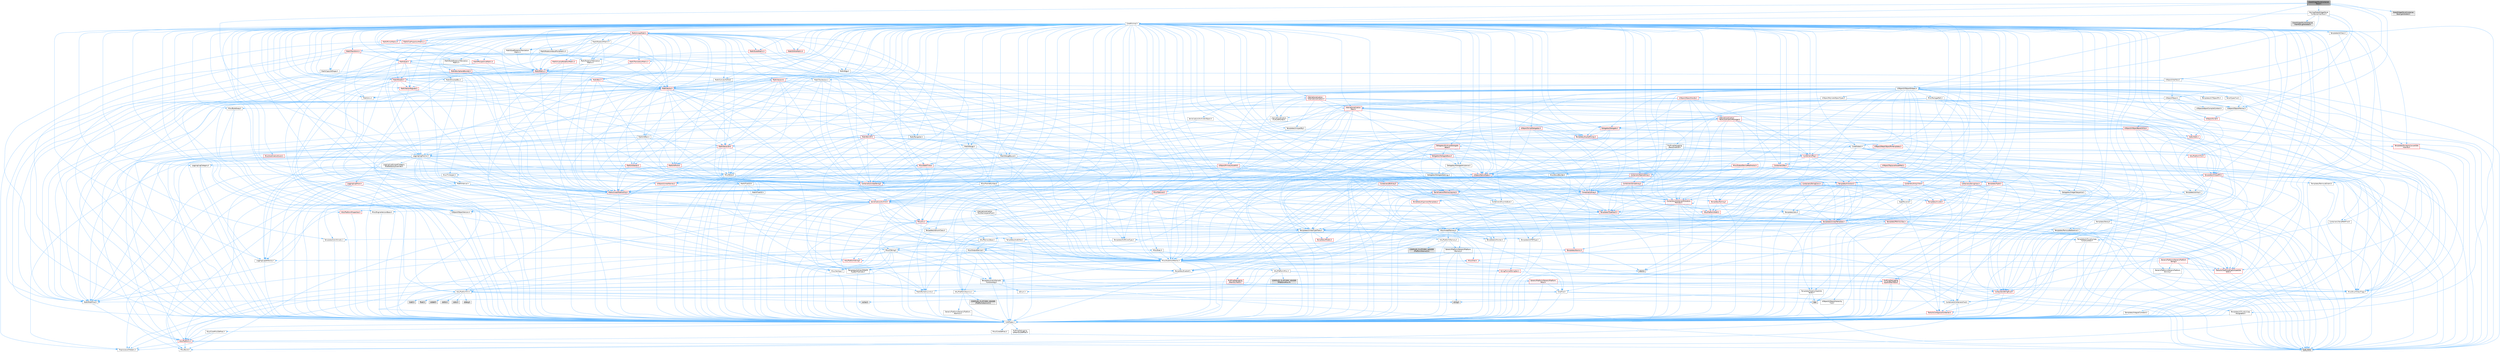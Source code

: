digraph "SlateWidgetStyleContainerBase.h"
{
 // INTERACTIVE_SVG=YES
 // LATEX_PDF_SIZE
  bgcolor="transparent";
  edge [fontname=Helvetica,fontsize=10,labelfontname=Helvetica,labelfontsize=10];
  node [fontname=Helvetica,fontsize=10,shape=box,height=0.2,width=0.4];
  Node1 [id="Node000001",label="SlateWidgetStyleContainer\lBase.h",height=0.2,width=0.4,color="gray40", fillcolor="grey60", style="filled", fontcolor="black",tooltip=" "];
  Node1 -> Node2 [id="edge1_Node000001_Node000002",color="steelblue1",style="solid",tooltip=" "];
  Node2 [id="Node000002",label="CoreMinimal.h",height=0.2,width=0.4,color="grey40", fillcolor="white", style="filled",URL="$d7/d67/CoreMinimal_8h.html",tooltip=" "];
  Node2 -> Node3 [id="edge2_Node000002_Node000003",color="steelblue1",style="solid",tooltip=" "];
  Node3 [id="Node000003",label="CoreTypes.h",height=0.2,width=0.4,color="grey40", fillcolor="white", style="filled",URL="$dc/dec/CoreTypes_8h.html",tooltip=" "];
  Node3 -> Node4 [id="edge3_Node000003_Node000004",color="steelblue1",style="solid",tooltip=" "];
  Node4 [id="Node000004",label="HAL/Platform.h",height=0.2,width=0.4,color="red", fillcolor="#FFF0F0", style="filled",URL="$d9/dd0/Platform_8h.html",tooltip=" "];
  Node4 -> Node5 [id="edge4_Node000004_Node000005",color="steelblue1",style="solid",tooltip=" "];
  Node5 [id="Node000005",label="Misc/Build.h",height=0.2,width=0.4,color="grey40", fillcolor="white", style="filled",URL="$d3/dbb/Build_8h.html",tooltip=" "];
  Node4 -> Node7 [id="edge5_Node000004_Node000007",color="steelblue1",style="solid",tooltip=" "];
  Node7 [id="Node000007",label="type_traits",height=0.2,width=0.4,color="grey60", fillcolor="#E0E0E0", style="filled",tooltip=" "];
  Node4 -> Node8 [id="edge6_Node000004_Node000008",color="steelblue1",style="solid",tooltip=" "];
  Node8 [id="Node000008",label="PreprocessorHelpers.h",height=0.2,width=0.4,color="grey40", fillcolor="white", style="filled",URL="$db/ddb/PreprocessorHelpers_8h.html",tooltip=" "];
  Node3 -> Node14 [id="edge7_Node000003_Node000014",color="steelblue1",style="solid",tooltip=" "];
  Node14 [id="Node000014",label="ProfilingDebugging\l/UMemoryDefines.h",height=0.2,width=0.4,color="grey40", fillcolor="white", style="filled",URL="$d2/da2/UMemoryDefines_8h.html",tooltip=" "];
  Node3 -> Node15 [id="edge8_Node000003_Node000015",color="steelblue1",style="solid",tooltip=" "];
  Node15 [id="Node000015",label="Misc/CoreMiscDefines.h",height=0.2,width=0.4,color="grey40", fillcolor="white", style="filled",URL="$da/d38/CoreMiscDefines_8h.html",tooltip=" "];
  Node15 -> Node4 [id="edge9_Node000015_Node000004",color="steelblue1",style="solid",tooltip=" "];
  Node15 -> Node8 [id="edge10_Node000015_Node000008",color="steelblue1",style="solid",tooltip=" "];
  Node3 -> Node16 [id="edge11_Node000003_Node000016",color="steelblue1",style="solid",tooltip=" "];
  Node16 [id="Node000016",label="Misc/CoreDefines.h",height=0.2,width=0.4,color="grey40", fillcolor="white", style="filled",URL="$d3/dd2/CoreDefines_8h.html",tooltip=" "];
  Node2 -> Node17 [id="edge12_Node000002_Node000017",color="steelblue1",style="solid",tooltip=" "];
  Node17 [id="Node000017",label="CoreFwd.h",height=0.2,width=0.4,color="grey40", fillcolor="white", style="filled",URL="$d1/d1e/CoreFwd_8h.html",tooltip=" "];
  Node17 -> Node3 [id="edge13_Node000017_Node000003",color="steelblue1",style="solid",tooltip=" "];
  Node17 -> Node18 [id="edge14_Node000017_Node000018",color="steelblue1",style="solid",tooltip=" "];
  Node18 [id="Node000018",label="Containers/ContainersFwd.h",height=0.2,width=0.4,color="grey40", fillcolor="white", style="filled",URL="$d4/d0a/ContainersFwd_8h.html",tooltip=" "];
  Node18 -> Node4 [id="edge15_Node000018_Node000004",color="steelblue1",style="solid",tooltip=" "];
  Node18 -> Node3 [id="edge16_Node000018_Node000003",color="steelblue1",style="solid",tooltip=" "];
  Node18 -> Node19 [id="edge17_Node000018_Node000019",color="steelblue1",style="solid",tooltip=" "];
  Node19 [id="Node000019",label="Traits/IsContiguousContainer.h",height=0.2,width=0.4,color="red", fillcolor="#FFF0F0", style="filled",URL="$d5/d3c/IsContiguousContainer_8h.html",tooltip=" "];
  Node19 -> Node3 [id="edge18_Node000019_Node000003",color="steelblue1",style="solid",tooltip=" "];
  Node17 -> Node22 [id="edge19_Node000017_Node000022",color="steelblue1",style="solid",tooltip=" "];
  Node22 [id="Node000022",label="Math/MathFwd.h",height=0.2,width=0.4,color="grey40", fillcolor="white", style="filled",URL="$d2/d10/MathFwd_8h.html",tooltip=" "];
  Node22 -> Node4 [id="edge20_Node000022_Node000004",color="steelblue1",style="solid",tooltip=" "];
  Node17 -> Node23 [id="edge21_Node000017_Node000023",color="steelblue1",style="solid",tooltip=" "];
  Node23 [id="Node000023",label="UObject/UObjectHierarchy\lFwd.h",height=0.2,width=0.4,color="grey40", fillcolor="white", style="filled",URL="$d3/d13/UObjectHierarchyFwd_8h.html",tooltip=" "];
  Node2 -> Node23 [id="edge22_Node000002_Node000023",color="steelblue1",style="solid",tooltip=" "];
  Node2 -> Node18 [id="edge23_Node000002_Node000018",color="steelblue1",style="solid",tooltip=" "];
  Node2 -> Node24 [id="edge24_Node000002_Node000024",color="steelblue1",style="solid",tooltip=" "];
  Node24 [id="Node000024",label="Misc/VarArgs.h",height=0.2,width=0.4,color="grey40", fillcolor="white", style="filled",URL="$d5/d6f/VarArgs_8h.html",tooltip=" "];
  Node24 -> Node3 [id="edge25_Node000024_Node000003",color="steelblue1",style="solid",tooltip=" "];
  Node2 -> Node25 [id="edge26_Node000002_Node000025",color="steelblue1",style="solid",tooltip=" "];
  Node25 [id="Node000025",label="Logging/LogVerbosity.h",height=0.2,width=0.4,color="grey40", fillcolor="white", style="filled",URL="$d2/d8f/LogVerbosity_8h.html",tooltip=" "];
  Node25 -> Node3 [id="edge27_Node000025_Node000003",color="steelblue1",style="solid",tooltip=" "];
  Node2 -> Node26 [id="edge28_Node000002_Node000026",color="steelblue1",style="solid",tooltip=" "];
  Node26 [id="Node000026",label="Misc/OutputDevice.h",height=0.2,width=0.4,color="grey40", fillcolor="white", style="filled",URL="$d7/d32/OutputDevice_8h.html",tooltip=" "];
  Node26 -> Node17 [id="edge29_Node000026_Node000017",color="steelblue1",style="solid",tooltip=" "];
  Node26 -> Node3 [id="edge30_Node000026_Node000003",color="steelblue1",style="solid",tooltip=" "];
  Node26 -> Node25 [id="edge31_Node000026_Node000025",color="steelblue1",style="solid",tooltip=" "];
  Node26 -> Node24 [id="edge32_Node000026_Node000024",color="steelblue1",style="solid",tooltip=" "];
  Node26 -> Node27 [id="edge33_Node000026_Node000027",color="steelblue1",style="solid",tooltip=" "];
  Node27 [id="Node000027",label="Templates/IsArrayOrRefOf\lTypeByPredicate.h",height=0.2,width=0.4,color="grey40", fillcolor="white", style="filled",URL="$d6/da1/IsArrayOrRefOfTypeByPredicate_8h.html",tooltip=" "];
  Node27 -> Node3 [id="edge34_Node000027_Node000003",color="steelblue1",style="solid",tooltip=" "];
  Node26 -> Node28 [id="edge35_Node000026_Node000028",color="steelblue1",style="solid",tooltip=" "];
  Node28 [id="Node000028",label="Templates/IsValidVariadic\lFunctionArg.h",height=0.2,width=0.4,color="grey40", fillcolor="white", style="filled",URL="$d0/dc8/IsValidVariadicFunctionArg_8h.html",tooltip=" "];
  Node28 -> Node3 [id="edge36_Node000028_Node000003",color="steelblue1",style="solid",tooltip=" "];
  Node28 -> Node29 [id="edge37_Node000028_Node000029",color="steelblue1",style="solid",tooltip=" "];
  Node29 [id="Node000029",label="IsEnum.h",height=0.2,width=0.4,color="grey40", fillcolor="white", style="filled",URL="$d4/de5/IsEnum_8h.html",tooltip=" "];
  Node28 -> Node7 [id="edge38_Node000028_Node000007",color="steelblue1",style="solid",tooltip=" "];
  Node26 -> Node30 [id="edge39_Node000026_Node000030",color="steelblue1",style="solid",tooltip=" "];
  Node30 [id="Node000030",label="Traits/IsCharEncodingCompatible\lWith.h",height=0.2,width=0.4,color="red", fillcolor="#FFF0F0", style="filled",URL="$df/dd1/IsCharEncodingCompatibleWith_8h.html",tooltip=" "];
  Node30 -> Node7 [id="edge40_Node000030_Node000007",color="steelblue1",style="solid",tooltip=" "];
  Node2 -> Node32 [id="edge41_Node000002_Node000032",color="steelblue1",style="solid",tooltip=" "];
  Node32 [id="Node000032",label="HAL/PlatformCrt.h",height=0.2,width=0.4,color="grey40", fillcolor="white", style="filled",URL="$d8/d75/PlatformCrt_8h.html",tooltip=" "];
  Node32 -> Node33 [id="edge42_Node000032_Node000033",color="steelblue1",style="solid",tooltip=" "];
  Node33 [id="Node000033",label="new",height=0.2,width=0.4,color="grey60", fillcolor="#E0E0E0", style="filled",tooltip=" "];
  Node32 -> Node34 [id="edge43_Node000032_Node000034",color="steelblue1",style="solid",tooltip=" "];
  Node34 [id="Node000034",label="wchar.h",height=0.2,width=0.4,color="grey60", fillcolor="#E0E0E0", style="filled",tooltip=" "];
  Node32 -> Node35 [id="edge44_Node000032_Node000035",color="steelblue1",style="solid",tooltip=" "];
  Node35 [id="Node000035",label="stddef.h",height=0.2,width=0.4,color="grey60", fillcolor="#E0E0E0", style="filled",tooltip=" "];
  Node32 -> Node36 [id="edge45_Node000032_Node000036",color="steelblue1",style="solid",tooltip=" "];
  Node36 [id="Node000036",label="stdlib.h",height=0.2,width=0.4,color="grey60", fillcolor="#E0E0E0", style="filled",tooltip=" "];
  Node32 -> Node37 [id="edge46_Node000032_Node000037",color="steelblue1",style="solid",tooltip=" "];
  Node37 [id="Node000037",label="stdio.h",height=0.2,width=0.4,color="grey60", fillcolor="#E0E0E0", style="filled",tooltip=" "];
  Node32 -> Node38 [id="edge47_Node000032_Node000038",color="steelblue1",style="solid",tooltip=" "];
  Node38 [id="Node000038",label="stdarg.h",height=0.2,width=0.4,color="grey60", fillcolor="#E0E0E0", style="filled",tooltip=" "];
  Node32 -> Node39 [id="edge48_Node000032_Node000039",color="steelblue1",style="solid",tooltip=" "];
  Node39 [id="Node000039",label="math.h",height=0.2,width=0.4,color="grey60", fillcolor="#E0E0E0", style="filled",tooltip=" "];
  Node32 -> Node40 [id="edge49_Node000032_Node000040",color="steelblue1",style="solid",tooltip=" "];
  Node40 [id="Node000040",label="float.h",height=0.2,width=0.4,color="grey60", fillcolor="#E0E0E0", style="filled",tooltip=" "];
  Node32 -> Node41 [id="edge50_Node000032_Node000041",color="steelblue1",style="solid",tooltip=" "];
  Node41 [id="Node000041",label="string.h",height=0.2,width=0.4,color="grey60", fillcolor="#E0E0E0", style="filled",tooltip=" "];
  Node2 -> Node42 [id="edge51_Node000002_Node000042",color="steelblue1",style="solid",tooltip=" "];
  Node42 [id="Node000042",label="HAL/PlatformMisc.h",height=0.2,width=0.4,color="grey40", fillcolor="white", style="filled",URL="$d0/df5/PlatformMisc_8h.html",tooltip=" "];
  Node42 -> Node3 [id="edge52_Node000042_Node000003",color="steelblue1",style="solid",tooltip=" "];
  Node42 -> Node43 [id="edge53_Node000042_Node000043",color="steelblue1",style="solid",tooltip=" "];
  Node43 [id="Node000043",label="GenericPlatform/GenericPlatform\lMisc.h",height=0.2,width=0.4,color="red", fillcolor="#FFF0F0", style="filled",URL="$db/d9a/GenericPlatformMisc_8h.html",tooltip=" "];
  Node43 -> Node44 [id="edge54_Node000043_Node000044",color="steelblue1",style="solid",tooltip=" "];
  Node44 [id="Node000044",label="Containers/StringFwd.h",height=0.2,width=0.4,color="red", fillcolor="#FFF0F0", style="filled",URL="$df/d37/StringFwd_8h.html",tooltip=" "];
  Node44 -> Node3 [id="edge55_Node000044_Node000003",color="steelblue1",style="solid",tooltip=" "];
  Node44 -> Node19 [id="edge56_Node000044_Node000019",color="steelblue1",style="solid",tooltip=" "];
  Node43 -> Node17 [id="edge57_Node000043_Node000017",color="steelblue1",style="solid",tooltip=" "];
  Node43 -> Node3 [id="edge58_Node000043_Node000003",color="steelblue1",style="solid",tooltip=" "];
  Node43 -> Node32 [id="edge59_Node000043_Node000032",color="steelblue1",style="solid",tooltip=" "];
  Node43 -> Node47 [id="edge60_Node000043_Node000047",color="steelblue1",style="solid",tooltip=" "];
  Node47 [id="Node000047",label="Math/NumericLimits.h",height=0.2,width=0.4,color="grey40", fillcolor="white", style="filled",URL="$df/d1b/NumericLimits_8h.html",tooltip=" "];
  Node47 -> Node3 [id="edge61_Node000047_Node000003",color="steelblue1",style="solid",tooltip=" "];
  Node43 -> Node49 [id="edge62_Node000043_Node000049",color="steelblue1",style="solid",tooltip=" "];
  Node49 [id="Node000049",label="Misc/EnumClassFlags.h",height=0.2,width=0.4,color="grey40", fillcolor="white", style="filled",URL="$d8/de7/EnumClassFlags_8h.html",tooltip=" "];
  Node42 -> Node52 [id="edge63_Node000042_Node000052",color="steelblue1",style="solid",tooltip=" "];
  Node52 [id="Node000052",label="COMPILED_PLATFORM_HEADER\l(PlatformMisc.h)",height=0.2,width=0.4,color="grey60", fillcolor="#E0E0E0", style="filled",tooltip=" "];
  Node42 -> Node53 [id="edge64_Node000042_Node000053",color="steelblue1",style="solid",tooltip=" "];
  Node53 [id="Node000053",label="ProfilingDebugging\l/CpuProfilerTrace.h",height=0.2,width=0.4,color="red", fillcolor="#FFF0F0", style="filled",URL="$da/dcb/CpuProfilerTrace_8h.html",tooltip=" "];
  Node53 -> Node3 [id="edge65_Node000053_Node000003",color="steelblue1",style="solid",tooltip=" "];
  Node53 -> Node18 [id="edge66_Node000053_Node000018",color="steelblue1",style="solid",tooltip=" "];
  Node53 -> Node54 [id="edge67_Node000053_Node000054",color="steelblue1",style="solid",tooltip=" "];
  Node54 [id="Node000054",label="HAL/PlatformAtomics.h",height=0.2,width=0.4,color="grey40", fillcolor="white", style="filled",URL="$d3/d36/PlatformAtomics_8h.html",tooltip=" "];
  Node54 -> Node3 [id="edge68_Node000054_Node000003",color="steelblue1",style="solid",tooltip=" "];
  Node54 -> Node55 [id="edge69_Node000054_Node000055",color="steelblue1",style="solid",tooltip=" "];
  Node55 [id="Node000055",label="GenericPlatform/GenericPlatform\lAtomics.h",height=0.2,width=0.4,color="grey40", fillcolor="white", style="filled",URL="$da/d72/GenericPlatformAtomics_8h.html",tooltip=" "];
  Node55 -> Node3 [id="edge70_Node000055_Node000003",color="steelblue1",style="solid",tooltip=" "];
  Node54 -> Node56 [id="edge71_Node000054_Node000056",color="steelblue1",style="solid",tooltip=" "];
  Node56 [id="Node000056",label="COMPILED_PLATFORM_HEADER\l(PlatformAtomics.h)",height=0.2,width=0.4,color="grey60", fillcolor="#E0E0E0", style="filled",tooltip=" "];
  Node53 -> Node8 [id="edge72_Node000053_Node000008",color="steelblue1",style="solid",tooltip=" "];
  Node53 -> Node5 [id="edge73_Node000053_Node000005",color="steelblue1",style="solid",tooltip=" "];
  Node2 -> Node61 [id="edge74_Node000002_Node000061",color="steelblue1",style="solid",tooltip=" "];
  Node61 [id="Node000061",label="Misc/AssertionMacros.h",height=0.2,width=0.4,color="grey40", fillcolor="white", style="filled",URL="$d0/dfa/AssertionMacros_8h.html",tooltip=" "];
  Node61 -> Node3 [id="edge75_Node000061_Node000003",color="steelblue1",style="solid",tooltip=" "];
  Node61 -> Node4 [id="edge76_Node000061_Node000004",color="steelblue1",style="solid",tooltip=" "];
  Node61 -> Node42 [id="edge77_Node000061_Node000042",color="steelblue1",style="solid",tooltip=" "];
  Node61 -> Node8 [id="edge78_Node000061_Node000008",color="steelblue1",style="solid",tooltip=" "];
  Node61 -> Node62 [id="edge79_Node000061_Node000062",color="steelblue1",style="solid",tooltip=" "];
  Node62 [id="Node000062",label="Templates/EnableIf.h",height=0.2,width=0.4,color="grey40", fillcolor="white", style="filled",URL="$d7/d60/EnableIf_8h.html",tooltip=" "];
  Node62 -> Node3 [id="edge80_Node000062_Node000003",color="steelblue1",style="solid",tooltip=" "];
  Node61 -> Node27 [id="edge81_Node000061_Node000027",color="steelblue1",style="solid",tooltip=" "];
  Node61 -> Node28 [id="edge82_Node000061_Node000028",color="steelblue1",style="solid",tooltip=" "];
  Node61 -> Node30 [id="edge83_Node000061_Node000030",color="steelblue1",style="solid",tooltip=" "];
  Node61 -> Node24 [id="edge84_Node000061_Node000024",color="steelblue1",style="solid",tooltip=" "];
  Node61 -> Node63 [id="edge85_Node000061_Node000063",color="steelblue1",style="solid",tooltip=" "];
  Node63 [id="Node000063",label="String/FormatStringSan.h",height=0.2,width=0.4,color="red", fillcolor="#FFF0F0", style="filled",URL="$d3/d8b/FormatStringSan_8h.html",tooltip=" "];
  Node63 -> Node7 [id="edge86_Node000063_Node000007",color="steelblue1",style="solid",tooltip=" "];
  Node63 -> Node3 [id="edge87_Node000063_Node000003",color="steelblue1",style="solid",tooltip=" "];
  Node63 -> Node28 [id="edge88_Node000063_Node000028",color="steelblue1",style="solid",tooltip=" "];
  Node63 -> Node18 [id="edge89_Node000063_Node000018",color="steelblue1",style="solid",tooltip=" "];
  Node61 -> Node69 [id="edge90_Node000061_Node000069",color="steelblue1",style="solid",tooltip=" "];
  Node69 [id="Node000069",label="atomic",height=0.2,width=0.4,color="grey60", fillcolor="#E0E0E0", style="filled",tooltip=" "];
  Node2 -> Node70 [id="edge91_Node000002_Node000070",color="steelblue1",style="solid",tooltip=" "];
  Node70 [id="Node000070",label="Templates/IsPointer.h",height=0.2,width=0.4,color="grey40", fillcolor="white", style="filled",URL="$d7/d05/IsPointer_8h.html",tooltip=" "];
  Node70 -> Node3 [id="edge92_Node000070_Node000003",color="steelblue1",style="solid",tooltip=" "];
  Node2 -> Node71 [id="edge93_Node000002_Node000071",color="steelblue1",style="solid",tooltip=" "];
  Node71 [id="Node000071",label="HAL/PlatformMemory.h",height=0.2,width=0.4,color="grey40", fillcolor="white", style="filled",URL="$de/d68/PlatformMemory_8h.html",tooltip=" "];
  Node71 -> Node3 [id="edge94_Node000071_Node000003",color="steelblue1",style="solid",tooltip=" "];
  Node71 -> Node72 [id="edge95_Node000071_Node000072",color="steelblue1",style="solid",tooltip=" "];
  Node72 [id="Node000072",label="GenericPlatform/GenericPlatform\lMemory.h",height=0.2,width=0.4,color="grey40", fillcolor="white", style="filled",URL="$dd/d22/GenericPlatformMemory_8h.html",tooltip=" "];
  Node72 -> Node17 [id="edge96_Node000072_Node000017",color="steelblue1",style="solid",tooltip=" "];
  Node72 -> Node3 [id="edge97_Node000072_Node000003",color="steelblue1",style="solid",tooltip=" "];
  Node72 -> Node73 [id="edge98_Node000072_Node000073",color="steelblue1",style="solid",tooltip=" "];
  Node73 [id="Node000073",label="HAL/PlatformString.h",height=0.2,width=0.4,color="red", fillcolor="#FFF0F0", style="filled",URL="$db/db5/PlatformString_8h.html",tooltip=" "];
  Node73 -> Node3 [id="edge99_Node000073_Node000003",color="steelblue1",style="solid",tooltip=" "];
  Node72 -> Node41 [id="edge100_Node000072_Node000041",color="steelblue1",style="solid",tooltip=" "];
  Node72 -> Node34 [id="edge101_Node000072_Node000034",color="steelblue1",style="solid",tooltip=" "];
  Node71 -> Node75 [id="edge102_Node000071_Node000075",color="steelblue1",style="solid",tooltip=" "];
  Node75 [id="Node000075",label="COMPILED_PLATFORM_HEADER\l(PlatformMemory.h)",height=0.2,width=0.4,color="grey60", fillcolor="#E0E0E0", style="filled",tooltip=" "];
  Node2 -> Node54 [id="edge103_Node000002_Node000054",color="steelblue1",style="solid",tooltip=" "];
  Node2 -> Node76 [id="edge104_Node000002_Node000076",color="steelblue1",style="solid",tooltip=" "];
  Node76 [id="Node000076",label="Misc/Exec.h",height=0.2,width=0.4,color="grey40", fillcolor="white", style="filled",URL="$de/ddb/Exec_8h.html",tooltip=" "];
  Node76 -> Node3 [id="edge105_Node000076_Node000003",color="steelblue1",style="solid",tooltip=" "];
  Node76 -> Node61 [id="edge106_Node000076_Node000061",color="steelblue1",style="solid",tooltip=" "];
  Node2 -> Node77 [id="edge107_Node000002_Node000077",color="steelblue1",style="solid",tooltip=" "];
  Node77 [id="Node000077",label="HAL/MemoryBase.h",height=0.2,width=0.4,color="grey40", fillcolor="white", style="filled",URL="$d6/d9f/MemoryBase_8h.html",tooltip=" "];
  Node77 -> Node3 [id="edge108_Node000077_Node000003",color="steelblue1",style="solid",tooltip=" "];
  Node77 -> Node54 [id="edge109_Node000077_Node000054",color="steelblue1",style="solid",tooltip=" "];
  Node77 -> Node32 [id="edge110_Node000077_Node000032",color="steelblue1",style="solid",tooltip=" "];
  Node77 -> Node76 [id="edge111_Node000077_Node000076",color="steelblue1",style="solid",tooltip=" "];
  Node77 -> Node26 [id="edge112_Node000077_Node000026",color="steelblue1",style="solid",tooltip=" "];
  Node77 -> Node78 [id="edge113_Node000077_Node000078",color="steelblue1",style="solid",tooltip=" "];
  Node78 [id="Node000078",label="Templates/Atomic.h",height=0.2,width=0.4,color="red", fillcolor="#FFF0F0", style="filled",URL="$d3/d91/Atomic_8h.html",tooltip=" "];
  Node78 -> Node69 [id="edge114_Node000078_Node000069",color="steelblue1",style="solid",tooltip=" "];
  Node2 -> Node87 [id="edge115_Node000002_Node000087",color="steelblue1",style="solid",tooltip=" "];
  Node87 [id="Node000087",label="HAL/UnrealMemory.h",height=0.2,width=0.4,color="grey40", fillcolor="white", style="filled",URL="$d9/d96/UnrealMemory_8h.html",tooltip=" "];
  Node87 -> Node3 [id="edge116_Node000087_Node000003",color="steelblue1",style="solid",tooltip=" "];
  Node87 -> Node72 [id="edge117_Node000087_Node000072",color="steelblue1",style="solid",tooltip=" "];
  Node87 -> Node77 [id="edge118_Node000087_Node000077",color="steelblue1",style="solid",tooltip=" "];
  Node87 -> Node71 [id="edge119_Node000087_Node000071",color="steelblue1",style="solid",tooltip=" "];
  Node87 -> Node88 [id="edge120_Node000087_Node000088",color="steelblue1",style="solid",tooltip=" "];
  Node88 [id="Node000088",label="ProfilingDebugging\l/MemoryTrace.h",height=0.2,width=0.4,color="red", fillcolor="#FFF0F0", style="filled",URL="$da/dd7/MemoryTrace_8h.html",tooltip=" "];
  Node88 -> Node4 [id="edge121_Node000088_Node000004",color="steelblue1",style="solid",tooltip=" "];
  Node88 -> Node49 [id="edge122_Node000088_Node000049",color="steelblue1",style="solid",tooltip=" "];
  Node87 -> Node70 [id="edge123_Node000087_Node000070",color="steelblue1",style="solid",tooltip=" "];
  Node2 -> Node89 [id="edge124_Node000002_Node000089",color="steelblue1",style="solid",tooltip=" "];
  Node89 [id="Node000089",label="Templates/IsArithmetic.h",height=0.2,width=0.4,color="grey40", fillcolor="white", style="filled",URL="$d2/d5d/IsArithmetic_8h.html",tooltip=" "];
  Node89 -> Node3 [id="edge125_Node000089_Node000003",color="steelblue1",style="solid",tooltip=" "];
  Node2 -> Node83 [id="edge126_Node000002_Node000083",color="steelblue1",style="solid",tooltip=" "];
  Node83 [id="Node000083",label="Templates/AndOrNot.h",height=0.2,width=0.4,color="grey40", fillcolor="white", style="filled",URL="$db/d0a/AndOrNot_8h.html",tooltip=" "];
  Node83 -> Node3 [id="edge127_Node000083_Node000003",color="steelblue1",style="solid",tooltip=" "];
  Node2 -> Node90 [id="edge128_Node000002_Node000090",color="steelblue1",style="solid",tooltip=" "];
  Node90 [id="Node000090",label="Templates/IsPODType.h",height=0.2,width=0.4,color="grey40", fillcolor="white", style="filled",URL="$d7/db1/IsPODType_8h.html",tooltip=" "];
  Node90 -> Node3 [id="edge129_Node000090_Node000003",color="steelblue1",style="solid",tooltip=" "];
  Node2 -> Node91 [id="edge130_Node000002_Node000091",color="steelblue1",style="solid",tooltip=" "];
  Node91 [id="Node000091",label="Templates/IsUECoreType.h",height=0.2,width=0.4,color="grey40", fillcolor="white", style="filled",URL="$d1/db8/IsUECoreType_8h.html",tooltip=" "];
  Node91 -> Node3 [id="edge131_Node000091_Node000003",color="steelblue1",style="solid",tooltip=" "];
  Node91 -> Node7 [id="edge132_Node000091_Node000007",color="steelblue1",style="solid",tooltip=" "];
  Node2 -> Node84 [id="edge133_Node000002_Node000084",color="steelblue1",style="solid",tooltip=" "];
  Node84 [id="Node000084",label="Templates/IsTriviallyCopy\lConstructible.h",height=0.2,width=0.4,color="grey40", fillcolor="white", style="filled",URL="$d3/d78/IsTriviallyCopyConstructible_8h.html",tooltip=" "];
  Node84 -> Node3 [id="edge134_Node000084_Node000003",color="steelblue1",style="solid",tooltip=" "];
  Node84 -> Node7 [id="edge135_Node000084_Node000007",color="steelblue1",style="solid",tooltip=" "];
  Node2 -> Node92 [id="edge136_Node000002_Node000092",color="steelblue1",style="solid",tooltip=" "];
  Node92 [id="Node000092",label="Templates/UnrealTypeTraits.h",height=0.2,width=0.4,color="grey40", fillcolor="white", style="filled",URL="$d2/d2d/UnrealTypeTraits_8h.html",tooltip=" "];
  Node92 -> Node3 [id="edge137_Node000092_Node000003",color="steelblue1",style="solid",tooltip=" "];
  Node92 -> Node70 [id="edge138_Node000092_Node000070",color="steelblue1",style="solid",tooltip=" "];
  Node92 -> Node61 [id="edge139_Node000092_Node000061",color="steelblue1",style="solid",tooltip=" "];
  Node92 -> Node83 [id="edge140_Node000092_Node000083",color="steelblue1",style="solid",tooltip=" "];
  Node92 -> Node62 [id="edge141_Node000092_Node000062",color="steelblue1",style="solid",tooltip=" "];
  Node92 -> Node89 [id="edge142_Node000092_Node000089",color="steelblue1",style="solid",tooltip=" "];
  Node92 -> Node29 [id="edge143_Node000092_Node000029",color="steelblue1",style="solid",tooltip=" "];
  Node92 -> Node93 [id="edge144_Node000092_Node000093",color="steelblue1",style="solid",tooltip=" "];
  Node93 [id="Node000093",label="Templates/Models.h",height=0.2,width=0.4,color="red", fillcolor="#FFF0F0", style="filled",URL="$d3/d0c/Models_8h.html",tooltip=" "];
  Node92 -> Node90 [id="edge145_Node000092_Node000090",color="steelblue1",style="solid",tooltip=" "];
  Node92 -> Node91 [id="edge146_Node000092_Node000091",color="steelblue1",style="solid",tooltip=" "];
  Node92 -> Node84 [id="edge147_Node000092_Node000084",color="steelblue1",style="solid",tooltip=" "];
  Node2 -> Node62 [id="edge148_Node000002_Node000062",color="steelblue1",style="solid",tooltip=" "];
  Node2 -> Node94 [id="edge149_Node000002_Node000094",color="steelblue1",style="solid",tooltip=" "];
  Node94 [id="Node000094",label="Templates/RemoveReference.h",height=0.2,width=0.4,color="grey40", fillcolor="white", style="filled",URL="$da/dbe/RemoveReference_8h.html",tooltip=" "];
  Node94 -> Node3 [id="edge150_Node000094_Node000003",color="steelblue1",style="solid",tooltip=" "];
  Node2 -> Node95 [id="edge151_Node000002_Node000095",color="steelblue1",style="solid",tooltip=" "];
  Node95 [id="Node000095",label="Templates/IntegralConstant.h",height=0.2,width=0.4,color="grey40", fillcolor="white", style="filled",URL="$db/d1b/IntegralConstant_8h.html",tooltip=" "];
  Node95 -> Node3 [id="edge152_Node000095_Node000003",color="steelblue1",style="solid",tooltip=" "];
  Node2 -> Node96 [id="edge153_Node000002_Node000096",color="steelblue1",style="solid",tooltip=" "];
  Node96 [id="Node000096",label="Templates/IsClass.h",height=0.2,width=0.4,color="grey40", fillcolor="white", style="filled",URL="$db/dcb/IsClass_8h.html",tooltip=" "];
  Node96 -> Node3 [id="edge154_Node000096_Node000003",color="steelblue1",style="solid",tooltip=" "];
  Node2 -> Node97 [id="edge155_Node000002_Node000097",color="steelblue1",style="solid",tooltip=" "];
  Node97 [id="Node000097",label="Templates/TypeCompatible\lBytes.h",height=0.2,width=0.4,color="grey40", fillcolor="white", style="filled",URL="$df/d0a/TypeCompatibleBytes_8h.html",tooltip=" "];
  Node97 -> Node3 [id="edge156_Node000097_Node000003",color="steelblue1",style="solid",tooltip=" "];
  Node97 -> Node41 [id="edge157_Node000097_Node000041",color="steelblue1",style="solid",tooltip=" "];
  Node97 -> Node33 [id="edge158_Node000097_Node000033",color="steelblue1",style="solid",tooltip=" "];
  Node97 -> Node7 [id="edge159_Node000097_Node000007",color="steelblue1",style="solid",tooltip=" "];
  Node2 -> Node19 [id="edge160_Node000002_Node000019",color="steelblue1",style="solid",tooltip=" "];
  Node2 -> Node98 [id="edge161_Node000002_Node000098",color="steelblue1",style="solid",tooltip=" "];
  Node98 [id="Node000098",label="Templates/UnrealTemplate.h",height=0.2,width=0.4,color="red", fillcolor="#FFF0F0", style="filled",URL="$d4/d24/UnrealTemplate_8h.html",tooltip=" "];
  Node98 -> Node3 [id="edge162_Node000098_Node000003",color="steelblue1",style="solid",tooltip=" "];
  Node98 -> Node70 [id="edge163_Node000098_Node000070",color="steelblue1",style="solid",tooltip=" "];
  Node98 -> Node87 [id="edge164_Node000098_Node000087",color="steelblue1",style="solid",tooltip=" "];
  Node98 -> Node92 [id="edge165_Node000098_Node000092",color="steelblue1",style="solid",tooltip=" "];
  Node98 -> Node94 [id="edge166_Node000098_Node000094",color="steelblue1",style="solid",tooltip=" "];
  Node98 -> Node97 [id="edge167_Node000098_Node000097",color="steelblue1",style="solid",tooltip=" "];
  Node98 -> Node19 [id="edge168_Node000098_Node000019",color="steelblue1",style="solid",tooltip=" "];
  Node98 -> Node7 [id="edge169_Node000098_Node000007",color="steelblue1",style="solid",tooltip=" "];
  Node2 -> Node47 [id="edge170_Node000002_Node000047",color="steelblue1",style="solid",tooltip=" "];
  Node2 -> Node102 [id="edge171_Node000002_Node000102",color="steelblue1",style="solid",tooltip=" "];
  Node102 [id="Node000102",label="HAL/PlatformMath.h",height=0.2,width=0.4,color="red", fillcolor="#FFF0F0", style="filled",URL="$dc/d53/PlatformMath_8h.html",tooltip=" "];
  Node102 -> Node3 [id="edge172_Node000102_Node000003",color="steelblue1",style="solid",tooltip=" "];
  Node2 -> Node85 [id="edge173_Node000002_Node000085",color="steelblue1",style="solid",tooltip=" "];
  Node85 [id="Node000085",label="Templates/IsTriviallyCopy\lAssignable.h",height=0.2,width=0.4,color="grey40", fillcolor="white", style="filled",URL="$d2/df2/IsTriviallyCopyAssignable_8h.html",tooltip=" "];
  Node85 -> Node3 [id="edge174_Node000085_Node000003",color="steelblue1",style="solid",tooltip=" "];
  Node85 -> Node7 [id="edge175_Node000085_Node000007",color="steelblue1",style="solid",tooltip=" "];
  Node2 -> Node110 [id="edge176_Node000002_Node000110",color="steelblue1",style="solid",tooltip=" "];
  Node110 [id="Node000110",label="Templates/MemoryOps.h",height=0.2,width=0.4,color="red", fillcolor="#FFF0F0", style="filled",URL="$db/dea/MemoryOps_8h.html",tooltip=" "];
  Node110 -> Node3 [id="edge177_Node000110_Node000003",color="steelblue1",style="solid",tooltip=" "];
  Node110 -> Node87 [id="edge178_Node000110_Node000087",color="steelblue1",style="solid",tooltip=" "];
  Node110 -> Node85 [id="edge179_Node000110_Node000085",color="steelblue1",style="solid",tooltip=" "];
  Node110 -> Node84 [id="edge180_Node000110_Node000084",color="steelblue1",style="solid",tooltip=" "];
  Node110 -> Node92 [id="edge181_Node000110_Node000092",color="steelblue1",style="solid",tooltip=" "];
  Node110 -> Node33 [id="edge182_Node000110_Node000033",color="steelblue1",style="solid",tooltip=" "];
  Node110 -> Node7 [id="edge183_Node000110_Node000007",color="steelblue1",style="solid",tooltip=" "];
  Node2 -> Node111 [id="edge184_Node000002_Node000111",color="steelblue1",style="solid",tooltip=" "];
  Node111 [id="Node000111",label="Containers/ContainerAllocation\lPolicies.h",height=0.2,width=0.4,color="red", fillcolor="#FFF0F0", style="filled",URL="$d7/dff/ContainerAllocationPolicies_8h.html",tooltip=" "];
  Node111 -> Node3 [id="edge185_Node000111_Node000003",color="steelblue1",style="solid",tooltip=" "];
  Node111 -> Node111 [id="edge186_Node000111_Node000111",color="steelblue1",style="solid",tooltip=" "];
  Node111 -> Node102 [id="edge187_Node000111_Node000102",color="steelblue1",style="solid",tooltip=" "];
  Node111 -> Node87 [id="edge188_Node000111_Node000087",color="steelblue1",style="solid",tooltip=" "];
  Node111 -> Node47 [id="edge189_Node000111_Node000047",color="steelblue1",style="solid",tooltip=" "];
  Node111 -> Node61 [id="edge190_Node000111_Node000061",color="steelblue1",style="solid",tooltip=" "];
  Node111 -> Node110 [id="edge191_Node000111_Node000110",color="steelblue1",style="solid",tooltip=" "];
  Node111 -> Node97 [id="edge192_Node000111_Node000097",color="steelblue1",style="solid",tooltip=" "];
  Node111 -> Node7 [id="edge193_Node000111_Node000007",color="steelblue1",style="solid",tooltip=" "];
  Node2 -> Node114 [id="edge194_Node000002_Node000114",color="steelblue1",style="solid",tooltip=" "];
  Node114 [id="Node000114",label="Templates/IsEnumClass.h",height=0.2,width=0.4,color="grey40", fillcolor="white", style="filled",URL="$d7/d15/IsEnumClass_8h.html",tooltip=" "];
  Node114 -> Node3 [id="edge195_Node000114_Node000003",color="steelblue1",style="solid",tooltip=" "];
  Node114 -> Node83 [id="edge196_Node000114_Node000083",color="steelblue1",style="solid",tooltip=" "];
  Node2 -> Node115 [id="edge197_Node000002_Node000115",color="steelblue1",style="solid",tooltip=" "];
  Node115 [id="Node000115",label="HAL/PlatformProperties.h",height=0.2,width=0.4,color="red", fillcolor="#FFF0F0", style="filled",URL="$d9/db0/PlatformProperties_8h.html",tooltip=" "];
  Node115 -> Node3 [id="edge198_Node000115_Node000003",color="steelblue1",style="solid",tooltip=" "];
  Node2 -> Node118 [id="edge199_Node000002_Node000118",color="steelblue1",style="solid",tooltip=" "];
  Node118 [id="Node000118",label="Misc/EngineVersionBase.h",height=0.2,width=0.4,color="grey40", fillcolor="white", style="filled",URL="$d5/d2b/EngineVersionBase_8h.html",tooltip=" "];
  Node118 -> Node3 [id="edge200_Node000118_Node000003",color="steelblue1",style="solid",tooltip=" "];
  Node2 -> Node119 [id="edge201_Node000002_Node000119",color="steelblue1",style="solid",tooltip=" "];
  Node119 [id="Node000119",label="Internationalization\l/TextNamespaceFwd.h",height=0.2,width=0.4,color="grey40", fillcolor="white", style="filled",URL="$d8/d97/TextNamespaceFwd_8h.html",tooltip=" "];
  Node119 -> Node3 [id="edge202_Node000119_Node000003",color="steelblue1",style="solid",tooltip=" "];
  Node2 -> Node120 [id="edge203_Node000002_Node000120",color="steelblue1",style="solid",tooltip=" "];
  Node120 [id="Node000120",label="Serialization/Archive.h",height=0.2,width=0.4,color="red", fillcolor="#FFF0F0", style="filled",URL="$d7/d3b/Archive_8h.html",tooltip=" "];
  Node120 -> Node17 [id="edge204_Node000120_Node000017",color="steelblue1",style="solid",tooltip=" "];
  Node120 -> Node3 [id="edge205_Node000120_Node000003",color="steelblue1",style="solid",tooltip=" "];
  Node120 -> Node115 [id="edge206_Node000120_Node000115",color="steelblue1",style="solid",tooltip=" "];
  Node120 -> Node119 [id="edge207_Node000120_Node000119",color="steelblue1",style="solid",tooltip=" "];
  Node120 -> Node22 [id="edge208_Node000120_Node000022",color="steelblue1",style="solid",tooltip=" "];
  Node120 -> Node61 [id="edge209_Node000120_Node000061",color="steelblue1",style="solid",tooltip=" "];
  Node120 -> Node5 [id="edge210_Node000120_Node000005",color="steelblue1",style="solid",tooltip=" "];
  Node120 -> Node118 [id="edge211_Node000120_Node000118",color="steelblue1",style="solid",tooltip=" "];
  Node120 -> Node24 [id="edge212_Node000120_Node000024",color="steelblue1",style="solid",tooltip=" "];
  Node120 -> Node62 [id="edge213_Node000120_Node000062",color="steelblue1",style="solid",tooltip=" "];
  Node120 -> Node27 [id="edge214_Node000120_Node000027",color="steelblue1",style="solid",tooltip=" "];
  Node120 -> Node114 [id="edge215_Node000120_Node000114",color="steelblue1",style="solid",tooltip=" "];
  Node120 -> Node28 [id="edge216_Node000120_Node000028",color="steelblue1",style="solid",tooltip=" "];
  Node120 -> Node98 [id="edge217_Node000120_Node000098",color="steelblue1",style="solid",tooltip=" "];
  Node120 -> Node30 [id="edge218_Node000120_Node000030",color="steelblue1",style="solid",tooltip=" "];
  Node120 -> Node123 [id="edge219_Node000120_Node000123",color="steelblue1",style="solid",tooltip=" "];
  Node123 [id="Node000123",label="UObject/ObjectVersion.h",height=0.2,width=0.4,color="grey40", fillcolor="white", style="filled",URL="$da/d63/ObjectVersion_8h.html",tooltip=" "];
  Node123 -> Node3 [id="edge220_Node000123_Node000003",color="steelblue1",style="solid",tooltip=" "];
  Node2 -> Node124 [id="edge221_Node000002_Node000124",color="steelblue1",style="solid",tooltip=" "];
  Node124 [id="Node000124",label="Templates/Less.h",height=0.2,width=0.4,color="grey40", fillcolor="white", style="filled",URL="$de/dc8/Less_8h.html",tooltip=" "];
  Node124 -> Node3 [id="edge222_Node000124_Node000003",color="steelblue1",style="solid",tooltip=" "];
  Node124 -> Node98 [id="edge223_Node000124_Node000098",color="steelblue1",style="solid",tooltip=" "];
  Node2 -> Node125 [id="edge224_Node000002_Node000125",color="steelblue1",style="solid",tooltip=" "];
  Node125 [id="Node000125",label="Templates/Sorting.h",height=0.2,width=0.4,color="red", fillcolor="#FFF0F0", style="filled",URL="$d3/d9e/Sorting_8h.html",tooltip=" "];
  Node125 -> Node3 [id="edge225_Node000125_Node000003",color="steelblue1",style="solid",tooltip=" "];
  Node125 -> Node102 [id="edge226_Node000125_Node000102",color="steelblue1",style="solid",tooltip=" "];
  Node125 -> Node124 [id="edge227_Node000125_Node000124",color="steelblue1",style="solid",tooltip=" "];
  Node2 -> Node136 [id="edge228_Node000002_Node000136",color="steelblue1",style="solid",tooltip=" "];
  Node136 [id="Node000136",label="Misc/Char.h",height=0.2,width=0.4,color="red", fillcolor="#FFF0F0", style="filled",URL="$d0/d58/Char_8h.html",tooltip=" "];
  Node136 -> Node3 [id="edge229_Node000136_Node000003",color="steelblue1",style="solid",tooltip=" "];
  Node136 -> Node7 [id="edge230_Node000136_Node000007",color="steelblue1",style="solid",tooltip=" "];
  Node2 -> Node139 [id="edge231_Node000002_Node000139",color="steelblue1",style="solid",tooltip=" "];
  Node139 [id="Node000139",label="GenericPlatform/GenericPlatform\lStricmp.h",height=0.2,width=0.4,color="grey40", fillcolor="white", style="filled",URL="$d2/d86/GenericPlatformStricmp_8h.html",tooltip=" "];
  Node139 -> Node3 [id="edge232_Node000139_Node000003",color="steelblue1",style="solid",tooltip=" "];
  Node2 -> Node140 [id="edge233_Node000002_Node000140",color="steelblue1",style="solid",tooltip=" "];
  Node140 [id="Node000140",label="GenericPlatform/GenericPlatform\lString.h",height=0.2,width=0.4,color="red", fillcolor="#FFF0F0", style="filled",URL="$dd/d20/GenericPlatformString_8h.html",tooltip=" "];
  Node140 -> Node3 [id="edge234_Node000140_Node000003",color="steelblue1",style="solid",tooltip=" "];
  Node140 -> Node139 [id="edge235_Node000140_Node000139",color="steelblue1",style="solid",tooltip=" "];
  Node140 -> Node62 [id="edge236_Node000140_Node000062",color="steelblue1",style="solid",tooltip=" "];
  Node140 -> Node30 [id="edge237_Node000140_Node000030",color="steelblue1",style="solid",tooltip=" "];
  Node140 -> Node7 [id="edge238_Node000140_Node000007",color="steelblue1",style="solid",tooltip=" "];
  Node2 -> Node73 [id="edge239_Node000002_Node000073",color="steelblue1",style="solid",tooltip=" "];
  Node2 -> Node143 [id="edge240_Node000002_Node000143",color="steelblue1",style="solid",tooltip=" "];
  Node143 [id="Node000143",label="Misc/CString.h",height=0.2,width=0.4,color="grey40", fillcolor="white", style="filled",URL="$d2/d49/CString_8h.html",tooltip=" "];
  Node143 -> Node3 [id="edge241_Node000143_Node000003",color="steelblue1",style="solid",tooltip=" "];
  Node143 -> Node32 [id="edge242_Node000143_Node000032",color="steelblue1",style="solid",tooltip=" "];
  Node143 -> Node73 [id="edge243_Node000143_Node000073",color="steelblue1",style="solid",tooltip=" "];
  Node143 -> Node61 [id="edge244_Node000143_Node000061",color="steelblue1",style="solid",tooltip=" "];
  Node143 -> Node136 [id="edge245_Node000143_Node000136",color="steelblue1",style="solid",tooltip=" "];
  Node143 -> Node24 [id="edge246_Node000143_Node000024",color="steelblue1",style="solid",tooltip=" "];
  Node143 -> Node27 [id="edge247_Node000143_Node000027",color="steelblue1",style="solid",tooltip=" "];
  Node143 -> Node28 [id="edge248_Node000143_Node000028",color="steelblue1",style="solid",tooltip=" "];
  Node143 -> Node30 [id="edge249_Node000143_Node000030",color="steelblue1",style="solid",tooltip=" "];
  Node2 -> Node144 [id="edge250_Node000002_Node000144",color="steelblue1",style="solid",tooltip=" "];
  Node144 [id="Node000144",label="Misc/Crc.h",height=0.2,width=0.4,color="red", fillcolor="#FFF0F0", style="filled",URL="$d4/dd2/Crc_8h.html",tooltip=" "];
  Node144 -> Node3 [id="edge251_Node000144_Node000003",color="steelblue1",style="solid",tooltip=" "];
  Node144 -> Node73 [id="edge252_Node000144_Node000073",color="steelblue1",style="solid",tooltip=" "];
  Node144 -> Node61 [id="edge253_Node000144_Node000061",color="steelblue1",style="solid",tooltip=" "];
  Node144 -> Node143 [id="edge254_Node000144_Node000143",color="steelblue1",style="solid",tooltip=" "];
  Node144 -> Node136 [id="edge255_Node000144_Node000136",color="steelblue1",style="solid",tooltip=" "];
  Node144 -> Node92 [id="edge256_Node000144_Node000092",color="steelblue1",style="solid",tooltip=" "];
  Node2 -> Node135 [id="edge257_Node000002_Node000135",color="steelblue1",style="solid",tooltip=" "];
  Node135 [id="Node000135",label="Math/UnrealMathUtility.h",height=0.2,width=0.4,color="red", fillcolor="#FFF0F0", style="filled",URL="$db/db8/UnrealMathUtility_8h.html",tooltip=" "];
  Node135 -> Node3 [id="edge258_Node000135_Node000003",color="steelblue1",style="solid",tooltip=" "];
  Node135 -> Node61 [id="edge259_Node000135_Node000061",color="steelblue1",style="solid",tooltip=" "];
  Node135 -> Node102 [id="edge260_Node000135_Node000102",color="steelblue1",style="solid",tooltip=" "];
  Node135 -> Node22 [id="edge261_Node000135_Node000022",color="steelblue1",style="solid",tooltip=" "];
  Node2 -> Node145 [id="edge262_Node000002_Node000145",color="steelblue1",style="solid",tooltip=" "];
  Node145 [id="Node000145",label="Containers/UnrealString.h",height=0.2,width=0.4,color="red", fillcolor="#FFF0F0", style="filled",URL="$d5/dba/UnrealString_8h.html",tooltip=" "];
  Node2 -> Node149 [id="edge263_Node000002_Node000149",color="steelblue1",style="solid",tooltip=" "];
  Node149 [id="Node000149",label="Containers/Array.h",height=0.2,width=0.4,color="red", fillcolor="#FFF0F0", style="filled",URL="$df/dd0/Array_8h.html",tooltip=" "];
  Node149 -> Node3 [id="edge264_Node000149_Node000003",color="steelblue1",style="solid",tooltip=" "];
  Node149 -> Node61 [id="edge265_Node000149_Node000061",color="steelblue1",style="solid",tooltip=" "];
  Node149 -> Node87 [id="edge266_Node000149_Node000087",color="steelblue1",style="solid",tooltip=" "];
  Node149 -> Node92 [id="edge267_Node000149_Node000092",color="steelblue1",style="solid",tooltip=" "];
  Node149 -> Node98 [id="edge268_Node000149_Node000098",color="steelblue1",style="solid",tooltip=" "];
  Node149 -> Node111 [id="edge269_Node000149_Node000111",color="steelblue1",style="solid",tooltip=" "];
  Node149 -> Node120 [id="edge270_Node000149_Node000120",color="steelblue1",style="solid",tooltip=" "];
  Node149 -> Node128 [id="edge271_Node000149_Node000128",color="steelblue1",style="solid",tooltip=" "];
  Node128 [id="Node000128",label="Templates/Invoke.h",height=0.2,width=0.4,color="red", fillcolor="#FFF0F0", style="filled",URL="$d7/deb/Invoke_8h.html",tooltip=" "];
  Node128 -> Node3 [id="edge272_Node000128_Node000003",color="steelblue1",style="solid",tooltip=" "];
  Node128 -> Node98 [id="edge273_Node000128_Node000098",color="steelblue1",style="solid",tooltip=" "];
  Node128 -> Node7 [id="edge274_Node000128_Node000007",color="steelblue1",style="solid",tooltip=" "];
  Node149 -> Node124 [id="edge275_Node000149_Node000124",color="steelblue1",style="solid",tooltip=" "];
  Node149 -> Node125 [id="edge276_Node000149_Node000125",color="steelblue1",style="solid",tooltip=" "];
  Node149 -> Node172 [id="edge277_Node000149_Node000172",color="steelblue1",style="solid",tooltip=" "];
  Node172 [id="Node000172",label="Templates/AlignmentTemplates.h",height=0.2,width=0.4,color="red", fillcolor="#FFF0F0", style="filled",URL="$dd/d32/AlignmentTemplates_8h.html",tooltip=" "];
  Node172 -> Node3 [id="edge278_Node000172_Node000003",color="steelblue1",style="solid",tooltip=" "];
  Node172 -> Node70 [id="edge279_Node000172_Node000070",color="steelblue1",style="solid",tooltip=" "];
  Node149 -> Node7 [id="edge280_Node000149_Node000007",color="steelblue1",style="solid",tooltip=" "];
  Node2 -> Node173 [id="edge281_Node000002_Node000173",color="steelblue1",style="solid",tooltip=" "];
  Node173 [id="Node000173",label="Misc/FrameNumber.h",height=0.2,width=0.4,color="grey40", fillcolor="white", style="filled",URL="$dd/dbd/FrameNumber_8h.html",tooltip=" "];
  Node173 -> Node3 [id="edge282_Node000173_Node000003",color="steelblue1",style="solid",tooltip=" "];
  Node173 -> Node47 [id="edge283_Node000173_Node000047",color="steelblue1",style="solid",tooltip=" "];
  Node173 -> Node135 [id="edge284_Node000173_Node000135",color="steelblue1",style="solid",tooltip=" "];
  Node173 -> Node62 [id="edge285_Node000173_Node000062",color="steelblue1",style="solid",tooltip=" "];
  Node173 -> Node92 [id="edge286_Node000173_Node000092",color="steelblue1",style="solid",tooltip=" "];
  Node2 -> Node174 [id="edge287_Node000002_Node000174",color="steelblue1",style="solid",tooltip=" "];
  Node174 [id="Node000174",label="Misc/Timespan.h",height=0.2,width=0.4,color="grey40", fillcolor="white", style="filled",URL="$da/dd9/Timespan_8h.html",tooltip=" "];
  Node174 -> Node3 [id="edge288_Node000174_Node000003",color="steelblue1",style="solid",tooltip=" "];
  Node174 -> Node175 [id="edge289_Node000174_Node000175",color="steelblue1",style="solid",tooltip=" "];
  Node175 [id="Node000175",label="Math/Interval.h",height=0.2,width=0.4,color="grey40", fillcolor="white", style="filled",URL="$d1/d55/Interval_8h.html",tooltip=" "];
  Node175 -> Node3 [id="edge290_Node000175_Node000003",color="steelblue1",style="solid",tooltip=" "];
  Node175 -> Node89 [id="edge291_Node000175_Node000089",color="steelblue1",style="solid",tooltip=" "];
  Node175 -> Node92 [id="edge292_Node000175_Node000092",color="steelblue1",style="solid",tooltip=" "];
  Node175 -> Node47 [id="edge293_Node000175_Node000047",color="steelblue1",style="solid",tooltip=" "];
  Node175 -> Node135 [id="edge294_Node000175_Node000135",color="steelblue1",style="solid",tooltip=" "];
  Node174 -> Node135 [id="edge295_Node000174_Node000135",color="steelblue1",style="solid",tooltip=" "];
  Node174 -> Node61 [id="edge296_Node000174_Node000061",color="steelblue1",style="solid",tooltip=" "];
  Node2 -> Node176 [id="edge297_Node000002_Node000176",color="steelblue1",style="solid",tooltip=" "];
  Node176 [id="Node000176",label="Containers/StringConv.h",height=0.2,width=0.4,color="red", fillcolor="#FFF0F0", style="filled",URL="$d3/ddf/StringConv_8h.html",tooltip=" "];
  Node176 -> Node3 [id="edge298_Node000176_Node000003",color="steelblue1",style="solid",tooltip=" "];
  Node176 -> Node61 [id="edge299_Node000176_Node000061",color="steelblue1",style="solid",tooltip=" "];
  Node176 -> Node111 [id="edge300_Node000176_Node000111",color="steelblue1",style="solid",tooltip=" "];
  Node176 -> Node149 [id="edge301_Node000176_Node000149",color="steelblue1",style="solid",tooltip=" "];
  Node176 -> Node143 [id="edge302_Node000176_Node000143",color="steelblue1",style="solid",tooltip=" "];
  Node176 -> Node177 [id="edge303_Node000176_Node000177",color="steelblue1",style="solid",tooltip=" "];
  Node177 [id="Node000177",label="Templates/IsArray.h",height=0.2,width=0.4,color="grey40", fillcolor="white", style="filled",URL="$d8/d8d/IsArray_8h.html",tooltip=" "];
  Node177 -> Node3 [id="edge304_Node000177_Node000003",color="steelblue1",style="solid",tooltip=" "];
  Node176 -> Node98 [id="edge305_Node000176_Node000098",color="steelblue1",style="solid",tooltip=" "];
  Node176 -> Node92 [id="edge306_Node000176_Node000092",color="steelblue1",style="solid",tooltip=" "];
  Node176 -> Node30 [id="edge307_Node000176_Node000030",color="steelblue1",style="solid",tooltip=" "];
  Node176 -> Node19 [id="edge308_Node000176_Node000019",color="steelblue1",style="solid",tooltip=" "];
  Node176 -> Node7 [id="edge309_Node000176_Node000007",color="steelblue1",style="solid",tooltip=" "];
  Node2 -> Node178 [id="edge310_Node000002_Node000178",color="steelblue1",style="solid",tooltip=" "];
  Node178 [id="Node000178",label="UObject/UnrealNames.h",height=0.2,width=0.4,color="red", fillcolor="#FFF0F0", style="filled",URL="$d8/db1/UnrealNames_8h.html",tooltip=" "];
  Node178 -> Node3 [id="edge311_Node000178_Node000003",color="steelblue1",style="solid",tooltip=" "];
  Node2 -> Node180 [id="edge312_Node000002_Node000180",color="steelblue1",style="solid",tooltip=" "];
  Node180 [id="Node000180",label="UObject/NameTypes.h",height=0.2,width=0.4,color="red", fillcolor="#FFF0F0", style="filled",URL="$d6/d35/NameTypes_8h.html",tooltip=" "];
  Node180 -> Node3 [id="edge313_Node000180_Node000003",color="steelblue1",style="solid",tooltip=" "];
  Node180 -> Node61 [id="edge314_Node000180_Node000061",color="steelblue1",style="solid",tooltip=" "];
  Node180 -> Node87 [id="edge315_Node000180_Node000087",color="steelblue1",style="solid",tooltip=" "];
  Node180 -> Node92 [id="edge316_Node000180_Node000092",color="steelblue1",style="solid",tooltip=" "];
  Node180 -> Node98 [id="edge317_Node000180_Node000098",color="steelblue1",style="solid",tooltip=" "];
  Node180 -> Node145 [id="edge318_Node000180_Node000145",color="steelblue1",style="solid",tooltip=" "];
  Node180 -> Node176 [id="edge319_Node000180_Node000176",color="steelblue1",style="solid",tooltip=" "];
  Node180 -> Node44 [id="edge320_Node000180_Node000044",color="steelblue1",style="solid",tooltip=" "];
  Node180 -> Node178 [id="edge321_Node000180_Node000178",color="steelblue1",style="solid",tooltip=" "];
  Node180 -> Node78 [id="edge322_Node000180_Node000078",color="steelblue1",style="solid",tooltip=" "];
  Node180 -> Node157 [id="edge323_Node000180_Node000157",color="steelblue1",style="solid",tooltip=" "];
  Node157 [id="Node000157",label="Serialization/MemoryLayout.h",height=0.2,width=0.4,color="red", fillcolor="#FFF0F0", style="filled",URL="$d7/d66/MemoryLayout_8h.html",tooltip=" "];
  Node157 -> Node160 [id="edge324_Node000157_Node000160",color="steelblue1",style="solid",tooltip=" "];
  Node160 [id="Node000160",label="Containers/EnumAsByte.h",height=0.2,width=0.4,color="grey40", fillcolor="white", style="filled",URL="$d6/d9a/EnumAsByte_8h.html",tooltip=" "];
  Node160 -> Node3 [id="edge325_Node000160_Node000003",color="steelblue1",style="solid",tooltip=" "];
  Node160 -> Node90 [id="edge326_Node000160_Node000090",color="steelblue1",style="solid",tooltip=" "];
  Node160 -> Node161 [id="edge327_Node000160_Node000161",color="steelblue1",style="solid",tooltip=" "];
  Node161 [id="Node000161",label="Templates/TypeHash.h",height=0.2,width=0.4,color="red", fillcolor="#FFF0F0", style="filled",URL="$d1/d62/TypeHash_8h.html",tooltip=" "];
  Node161 -> Node3 [id="edge328_Node000161_Node000003",color="steelblue1",style="solid",tooltip=" "];
  Node161 -> Node144 [id="edge329_Node000161_Node000144",color="steelblue1",style="solid",tooltip=" "];
  Node161 -> Node7 [id="edge330_Node000161_Node000007",color="steelblue1",style="solid",tooltip=" "];
  Node157 -> Node44 [id="edge331_Node000157_Node000044",color="steelblue1",style="solid",tooltip=" "];
  Node157 -> Node87 [id="edge332_Node000157_Node000087",color="steelblue1",style="solid",tooltip=" "];
  Node157 -> Node62 [id="edge333_Node000157_Node000062",color="steelblue1",style="solid",tooltip=" "];
  Node157 -> Node93 [id="edge334_Node000157_Node000093",color="steelblue1",style="solid",tooltip=" "];
  Node157 -> Node98 [id="edge335_Node000157_Node000098",color="steelblue1",style="solid",tooltip=" "];
  Node2 -> Node188 [id="edge336_Node000002_Node000188",color="steelblue1",style="solid",tooltip=" "];
  Node188 [id="Node000188",label="Misc/Parse.h",height=0.2,width=0.4,color="grey40", fillcolor="white", style="filled",URL="$dc/d71/Parse_8h.html",tooltip=" "];
  Node188 -> Node44 [id="edge337_Node000188_Node000044",color="steelblue1",style="solid",tooltip=" "];
  Node188 -> Node145 [id="edge338_Node000188_Node000145",color="steelblue1",style="solid",tooltip=" "];
  Node188 -> Node3 [id="edge339_Node000188_Node000003",color="steelblue1",style="solid",tooltip=" "];
  Node188 -> Node32 [id="edge340_Node000188_Node000032",color="steelblue1",style="solid",tooltip=" "];
  Node188 -> Node5 [id="edge341_Node000188_Node000005",color="steelblue1",style="solid",tooltip=" "];
  Node188 -> Node49 [id="edge342_Node000188_Node000049",color="steelblue1",style="solid",tooltip=" "];
  Node188 -> Node189 [id="edge343_Node000188_Node000189",color="steelblue1",style="solid",tooltip=" "];
  Node189 [id="Node000189",label="Templates/Function.h",height=0.2,width=0.4,color="red", fillcolor="#FFF0F0", style="filled",URL="$df/df5/Function_8h.html",tooltip=" "];
  Node189 -> Node3 [id="edge344_Node000189_Node000003",color="steelblue1",style="solid",tooltip=" "];
  Node189 -> Node61 [id="edge345_Node000189_Node000061",color="steelblue1",style="solid",tooltip=" "];
  Node189 -> Node87 [id="edge346_Node000189_Node000087",color="steelblue1",style="solid",tooltip=" "];
  Node189 -> Node92 [id="edge347_Node000189_Node000092",color="steelblue1",style="solid",tooltip=" "];
  Node189 -> Node128 [id="edge348_Node000189_Node000128",color="steelblue1",style="solid",tooltip=" "];
  Node189 -> Node98 [id="edge349_Node000189_Node000098",color="steelblue1",style="solid",tooltip=" "];
  Node189 -> Node135 [id="edge350_Node000189_Node000135",color="steelblue1",style="solid",tooltip=" "];
  Node189 -> Node33 [id="edge351_Node000189_Node000033",color="steelblue1",style="solid",tooltip=" "];
  Node189 -> Node7 [id="edge352_Node000189_Node000007",color="steelblue1",style="solid",tooltip=" "];
  Node2 -> Node172 [id="edge353_Node000002_Node000172",color="steelblue1",style="solid",tooltip=" "];
  Node2 -> Node191 [id="edge354_Node000002_Node000191",color="steelblue1",style="solid",tooltip=" "];
  Node191 [id="Node000191",label="Misc/StructBuilder.h",height=0.2,width=0.4,color="grey40", fillcolor="white", style="filled",URL="$d9/db3/StructBuilder_8h.html",tooltip=" "];
  Node191 -> Node3 [id="edge355_Node000191_Node000003",color="steelblue1",style="solid",tooltip=" "];
  Node191 -> Node135 [id="edge356_Node000191_Node000135",color="steelblue1",style="solid",tooltip=" "];
  Node191 -> Node172 [id="edge357_Node000191_Node000172",color="steelblue1",style="solid",tooltip=" "];
  Node2 -> Node104 [id="edge358_Node000002_Node000104",color="steelblue1",style="solid",tooltip=" "];
  Node104 [id="Node000104",label="Templates/Decay.h",height=0.2,width=0.4,color="grey40", fillcolor="white", style="filled",URL="$dd/d0f/Decay_8h.html",tooltip=" "];
  Node104 -> Node3 [id="edge359_Node000104_Node000003",color="steelblue1",style="solid",tooltip=" "];
  Node104 -> Node94 [id="edge360_Node000104_Node000094",color="steelblue1",style="solid",tooltip=" "];
  Node104 -> Node7 [id="edge361_Node000104_Node000007",color="steelblue1",style="solid",tooltip=" "];
  Node2 -> Node192 [id="edge362_Node000002_Node000192",color="steelblue1",style="solid",tooltip=" "];
  Node192 [id="Node000192",label="Templates/PointerIsConvertible\lFromTo.h",height=0.2,width=0.4,color="red", fillcolor="#FFF0F0", style="filled",URL="$d6/d65/PointerIsConvertibleFromTo_8h.html",tooltip=" "];
  Node192 -> Node3 [id="edge363_Node000192_Node000003",color="steelblue1",style="solid",tooltip=" "];
  Node192 -> Node7 [id="edge364_Node000192_Node000007",color="steelblue1",style="solid",tooltip=" "];
  Node2 -> Node128 [id="edge365_Node000002_Node000128",color="steelblue1",style="solid",tooltip=" "];
  Node2 -> Node189 [id="edge366_Node000002_Node000189",color="steelblue1",style="solid",tooltip=" "];
  Node2 -> Node161 [id="edge367_Node000002_Node000161",color="steelblue1",style="solid",tooltip=" "];
  Node2 -> Node193 [id="edge368_Node000002_Node000193",color="steelblue1",style="solid",tooltip=" "];
  Node193 [id="Node000193",label="Containers/ScriptArray.h",height=0.2,width=0.4,color="red", fillcolor="#FFF0F0", style="filled",URL="$dc/daf/ScriptArray_8h.html",tooltip=" "];
  Node193 -> Node3 [id="edge369_Node000193_Node000003",color="steelblue1",style="solid",tooltip=" "];
  Node193 -> Node61 [id="edge370_Node000193_Node000061",color="steelblue1",style="solid",tooltip=" "];
  Node193 -> Node87 [id="edge371_Node000193_Node000087",color="steelblue1",style="solid",tooltip=" "];
  Node193 -> Node111 [id="edge372_Node000193_Node000111",color="steelblue1",style="solid",tooltip=" "];
  Node193 -> Node149 [id="edge373_Node000193_Node000149",color="steelblue1",style="solid",tooltip=" "];
  Node2 -> Node194 [id="edge374_Node000002_Node000194",color="steelblue1",style="solid",tooltip=" "];
  Node194 [id="Node000194",label="Containers/BitArray.h",height=0.2,width=0.4,color="red", fillcolor="#FFF0F0", style="filled",URL="$d1/de4/BitArray_8h.html",tooltip=" "];
  Node194 -> Node111 [id="edge375_Node000194_Node000111",color="steelblue1",style="solid",tooltip=" "];
  Node194 -> Node3 [id="edge376_Node000194_Node000003",color="steelblue1",style="solid",tooltip=" "];
  Node194 -> Node54 [id="edge377_Node000194_Node000054",color="steelblue1",style="solid",tooltip=" "];
  Node194 -> Node87 [id="edge378_Node000194_Node000087",color="steelblue1",style="solid",tooltip=" "];
  Node194 -> Node135 [id="edge379_Node000194_Node000135",color="steelblue1",style="solid",tooltip=" "];
  Node194 -> Node61 [id="edge380_Node000194_Node000061",color="steelblue1",style="solid",tooltip=" "];
  Node194 -> Node49 [id="edge381_Node000194_Node000049",color="steelblue1",style="solid",tooltip=" "];
  Node194 -> Node120 [id="edge382_Node000194_Node000120",color="steelblue1",style="solid",tooltip=" "];
  Node194 -> Node157 [id="edge383_Node000194_Node000157",color="steelblue1",style="solid",tooltip=" "];
  Node194 -> Node62 [id="edge384_Node000194_Node000062",color="steelblue1",style="solid",tooltip=" "];
  Node194 -> Node128 [id="edge385_Node000194_Node000128",color="steelblue1",style="solid",tooltip=" "];
  Node194 -> Node98 [id="edge386_Node000194_Node000098",color="steelblue1",style="solid",tooltip=" "];
  Node194 -> Node92 [id="edge387_Node000194_Node000092",color="steelblue1",style="solid",tooltip=" "];
  Node2 -> Node195 [id="edge388_Node000002_Node000195",color="steelblue1",style="solid",tooltip=" "];
  Node195 [id="Node000195",label="Containers/SparseArray.h",height=0.2,width=0.4,color="red", fillcolor="#FFF0F0", style="filled",URL="$d5/dbf/SparseArray_8h.html",tooltip=" "];
  Node195 -> Node3 [id="edge389_Node000195_Node000003",color="steelblue1",style="solid",tooltip=" "];
  Node195 -> Node61 [id="edge390_Node000195_Node000061",color="steelblue1",style="solid",tooltip=" "];
  Node195 -> Node87 [id="edge391_Node000195_Node000087",color="steelblue1",style="solid",tooltip=" "];
  Node195 -> Node92 [id="edge392_Node000195_Node000092",color="steelblue1",style="solid",tooltip=" "];
  Node195 -> Node98 [id="edge393_Node000195_Node000098",color="steelblue1",style="solid",tooltip=" "];
  Node195 -> Node111 [id="edge394_Node000195_Node000111",color="steelblue1",style="solid",tooltip=" "];
  Node195 -> Node124 [id="edge395_Node000195_Node000124",color="steelblue1",style="solid",tooltip=" "];
  Node195 -> Node149 [id="edge396_Node000195_Node000149",color="steelblue1",style="solid",tooltip=" "];
  Node195 -> Node135 [id="edge397_Node000195_Node000135",color="steelblue1",style="solid",tooltip=" "];
  Node195 -> Node193 [id="edge398_Node000195_Node000193",color="steelblue1",style="solid",tooltip=" "];
  Node195 -> Node194 [id="edge399_Node000195_Node000194",color="steelblue1",style="solid",tooltip=" "];
  Node195 -> Node145 [id="edge400_Node000195_Node000145",color="steelblue1",style="solid",tooltip=" "];
  Node2 -> Node211 [id="edge401_Node000002_Node000211",color="steelblue1",style="solid",tooltip=" "];
  Node211 [id="Node000211",label="Containers/Set.h",height=0.2,width=0.4,color="red", fillcolor="#FFF0F0", style="filled",URL="$d4/d45/Set_8h.html",tooltip=" "];
  Node211 -> Node111 [id="edge402_Node000211_Node000111",color="steelblue1",style="solid",tooltip=" "];
  Node211 -> Node195 [id="edge403_Node000211_Node000195",color="steelblue1",style="solid",tooltip=" "];
  Node211 -> Node18 [id="edge404_Node000211_Node000018",color="steelblue1",style="solid",tooltip=" "];
  Node211 -> Node135 [id="edge405_Node000211_Node000135",color="steelblue1",style="solid",tooltip=" "];
  Node211 -> Node61 [id="edge406_Node000211_Node000061",color="steelblue1",style="solid",tooltip=" "];
  Node211 -> Node191 [id="edge407_Node000211_Node000191",color="steelblue1",style="solid",tooltip=" "];
  Node211 -> Node189 [id="edge408_Node000211_Node000189",color="steelblue1",style="solid",tooltip=" "];
  Node211 -> Node125 [id="edge409_Node000211_Node000125",color="steelblue1",style="solid",tooltip=" "];
  Node211 -> Node161 [id="edge410_Node000211_Node000161",color="steelblue1",style="solid",tooltip=" "];
  Node211 -> Node98 [id="edge411_Node000211_Node000098",color="steelblue1",style="solid",tooltip=" "];
  Node211 -> Node7 [id="edge412_Node000211_Node000007",color="steelblue1",style="solid",tooltip=" "];
  Node2 -> Node214 [id="edge413_Node000002_Node000214",color="steelblue1",style="solid",tooltip=" "];
  Node214 [id="Node000214",label="Algo/Reverse.h",height=0.2,width=0.4,color="grey40", fillcolor="white", style="filled",URL="$d5/d93/Reverse_8h.html",tooltip=" "];
  Node214 -> Node3 [id="edge414_Node000214_Node000003",color="steelblue1",style="solid",tooltip=" "];
  Node214 -> Node98 [id="edge415_Node000214_Node000098",color="steelblue1",style="solid",tooltip=" "];
  Node2 -> Node215 [id="edge416_Node000002_Node000215",color="steelblue1",style="solid",tooltip=" "];
  Node215 [id="Node000215",label="Containers/Map.h",height=0.2,width=0.4,color="red", fillcolor="#FFF0F0", style="filled",URL="$df/d79/Map_8h.html",tooltip=" "];
  Node215 -> Node3 [id="edge417_Node000215_Node000003",color="steelblue1",style="solid",tooltip=" "];
  Node215 -> Node214 [id="edge418_Node000215_Node000214",color="steelblue1",style="solid",tooltip=" "];
  Node215 -> Node211 [id="edge419_Node000215_Node000211",color="steelblue1",style="solid",tooltip=" "];
  Node215 -> Node145 [id="edge420_Node000215_Node000145",color="steelblue1",style="solid",tooltip=" "];
  Node215 -> Node61 [id="edge421_Node000215_Node000061",color="steelblue1",style="solid",tooltip=" "];
  Node215 -> Node191 [id="edge422_Node000215_Node000191",color="steelblue1",style="solid",tooltip=" "];
  Node215 -> Node189 [id="edge423_Node000215_Node000189",color="steelblue1",style="solid",tooltip=" "];
  Node215 -> Node125 [id="edge424_Node000215_Node000125",color="steelblue1",style="solid",tooltip=" "];
  Node215 -> Node216 [id="edge425_Node000215_Node000216",color="steelblue1",style="solid",tooltip=" "];
  Node216 [id="Node000216",label="Templates/Tuple.h",height=0.2,width=0.4,color="red", fillcolor="#FFF0F0", style="filled",URL="$d2/d4f/Tuple_8h.html",tooltip=" "];
  Node216 -> Node3 [id="edge426_Node000216_Node000003",color="steelblue1",style="solid",tooltip=" "];
  Node216 -> Node98 [id="edge427_Node000216_Node000098",color="steelblue1",style="solid",tooltip=" "];
  Node216 -> Node217 [id="edge428_Node000216_Node000217",color="steelblue1",style="solid",tooltip=" "];
  Node217 [id="Node000217",label="Delegates/IntegerSequence.h",height=0.2,width=0.4,color="grey40", fillcolor="white", style="filled",URL="$d2/dcc/IntegerSequence_8h.html",tooltip=" "];
  Node217 -> Node3 [id="edge429_Node000217_Node000003",color="steelblue1",style="solid",tooltip=" "];
  Node216 -> Node128 [id="edge430_Node000216_Node000128",color="steelblue1",style="solid",tooltip=" "];
  Node216 -> Node157 [id="edge431_Node000216_Node000157",color="steelblue1",style="solid",tooltip=" "];
  Node216 -> Node161 [id="edge432_Node000216_Node000161",color="steelblue1",style="solid",tooltip=" "];
  Node216 -> Node7 [id="edge433_Node000216_Node000007",color="steelblue1",style="solid",tooltip=" "];
  Node215 -> Node98 [id="edge434_Node000215_Node000098",color="steelblue1",style="solid",tooltip=" "];
  Node215 -> Node92 [id="edge435_Node000215_Node000092",color="steelblue1",style="solid",tooltip=" "];
  Node215 -> Node7 [id="edge436_Node000215_Node000007",color="steelblue1",style="solid",tooltip=" "];
  Node2 -> Node219 [id="edge437_Node000002_Node000219",color="steelblue1",style="solid",tooltip=" "];
  Node219 [id="Node000219",label="Math/IntPoint.h",height=0.2,width=0.4,color="red", fillcolor="#FFF0F0", style="filled",URL="$d3/df7/IntPoint_8h.html",tooltip=" "];
  Node219 -> Node3 [id="edge438_Node000219_Node000003",color="steelblue1",style="solid",tooltip=" "];
  Node219 -> Node61 [id="edge439_Node000219_Node000061",color="steelblue1",style="solid",tooltip=" "];
  Node219 -> Node188 [id="edge440_Node000219_Node000188",color="steelblue1",style="solid",tooltip=" "];
  Node219 -> Node22 [id="edge441_Node000219_Node000022",color="steelblue1",style="solid",tooltip=" "];
  Node219 -> Node135 [id="edge442_Node000219_Node000135",color="steelblue1",style="solid",tooltip=" "];
  Node219 -> Node145 [id="edge443_Node000219_Node000145",color="steelblue1",style="solid",tooltip=" "];
  Node219 -> Node161 [id="edge444_Node000219_Node000161",color="steelblue1",style="solid",tooltip=" "];
  Node2 -> Node221 [id="edge445_Node000002_Node000221",color="steelblue1",style="solid",tooltip=" "];
  Node221 [id="Node000221",label="Math/IntVector.h",height=0.2,width=0.4,color="red", fillcolor="#FFF0F0", style="filled",URL="$d7/d44/IntVector_8h.html",tooltip=" "];
  Node221 -> Node3 [id="edge446_Node000221_Node000003",color="steelblue1",style="solid",tooltip=" "];
  Node221 -> Node144 [id="edge447_Node000221_Node000144",color="steelblue1",style="solid",tooltip=" "];
  Node221 -> Node188 [id="edge448_Node000221_Node000188",color="steelblue1",style="solid",tooltip=" "];
  Node221 -> Node22 [id="edge449_Node000221_Node000022",color="steelblue1",style="solid",tooltip=" "];
  Node221 -> Node135 [id="edge450_Node000221_Node000135",color="steelblue1",style="solid",tooltip=" "];
  Node221 -> Node145 [id="edge451_Node000221_Node000145",color="steelblue1",style="solid",tooltip=" "];
  Node2 -> Node222 [id="edge452_Node000002_Node000222",color="steelblue1",style="solid",tooltip=" "];
  Node222 [id="Node000222",label="Logging/LogCategory.h",height=0.2,width=0.4,color="grey40", fillcolor="white", style="filled",URL="$d9/d36/LogCategory_8h.html",tooltip=" "];
  Node222 -> Node3 [id="edge453_Node000222_Node000003",color="steelblue1",style="solid",tooltip=" "];
  Node222 -> Node25 [id="edge454_Node000222_Node000025",color="steelblue1",style="solid",tooltip=" "];
  Node222 -> Node180 [id="edge455_Node000222_Node000180",color="steelblue1",style="solid",tooltip=" "];
  Node2 -> Node223 [id="edge456_Node000002_Node000223",color="steelblue1",style="solid",tooltip=" "];
  Node223 [id="Node000223",label="Logging/LogMacros.h",height=0.2,width=0.4,color="grey40", fillcolor="white", style="filled",URL="$d0/d16/LogMacros_8h.html",tooltip=" "];
  Node223 -> Node145 [id="edge457_Node000223_Node000145",color="steelblue1",style="solid",tooltip=" "];
  Node223 -> Node3 [id="edge458_Node000223_Node000003",color="steelblue1",style="solid",tooltip=" "];
  Node223 -> Node8 [id="edge459_Node000223_Node000008",color="steelblue1",style="solid",tooltip=" "];
  Node223 -> Node222 [id="edge460_Node000223_Node000222",color="steelblue1",style="solid",tooltip=" "];
  Node223 -> Node224 [id="edge461_Node000223_Node000224",color="steelblue1",style="solid",tooltip=" "];
  Node224 [id="Node000224",label="Logging/LogScopedCategory\lAndVerbosityOverride.h",height=0.2,width=0.4,color="grey40", fillcolor="white", style="filled",URL="$de/dba/LogScopedCategoryAndVerbosityOverride_8h.html",tooltip=" "];
  Node224 -> Node3 [id="edge462_Node000224_Node000003",color="steelblue1",style="solid",tooltip=" "];
  Node224 -> Node25 [id="edge463_Node000224_Node000025",color="steelblue1",style="solid",tooltip=" "];
  Node224 -> Node180 [id="edge464_Node000224_Node000180",color="steelblue1",style="solid",tooltip=" "];
  Node223 -> Node225 [id="edge465_Node000223_Node000225",color="steelblue1",style="solid",tooltip=" "];
  Node225 [id="Node000225",label="Logging/LogTrace.h",height=0.2,width=0.4,color="red", fillcolor="#FFF0F0", style="filled",URL="$d5/d91/LogTrace_8h.html",tooltip=" "];
  Node225 -> Node3 [id="edge466_Node000225_Node000003",color="steelblue1",style="solid",tooltip=" "];
  Node225 -> Node149 [id="edge467_Node000225_Node000149",color="steelblue1",style="solid",tooltip=" "];
  Node225 -> Node8 [id="edge468_Node000225_Node000008",color="steelblue1",style="solid",tooltip=" "];
  Node225 -> Node25 [id="edge469_Node000225_Node000025",color="steelblue1",style="solid",tooltip=" "];
  Node225 -> Node5 [id="edge470_Node000225_Node000005",color="steelblue1",style="solid",tooltip=" "];
  Node225 -> Node27 [id="edge471_Node000225_Node000027",color="steelblue1",style="solid",tooltip=" "];
  Node225 -> Node30 [id="edge472_Node000225_Node000030",color="steelblue1",style="solid",tooltip=" "];
  Node223 -> Node25 [id="edge473_Node000223_Node000025",color="steelblue1",style="solid",tooltip=" "];
  Node223 -> Node61 [id="edge474_Node000223_Node000061",color="steelblue1",style="solid",tooltip=" "];
  Node223 -> Node5 [id="edge475_Node000223_Node000005",color="steelblue1",style="solid",tooltip=" "];
  Node223 -> Node24 [id="edge476_Node000223_Node000024",color="steelblue1",style="solid",tooltip=" "];
  Node223 -> Node63 [id="edge477_Node000223_Node000063",color="steelblue1",style="solid",tooltip=" "];
  Node223 -> Node62 [id="edge478_Node000223_Node000062",color="steelblue1",style="solid",tooltip=" "];
  Node223 -> Node27 [id="edge479_Node000223_Node000027",color="steelblue1",style="solid",tooltip=" "];
  Node223 -> Node28 [id="edge480_Node000223_Node000028",color="steelblue1",style="solid",tooltip=" "];
  Node223 -> Node30 [id="edge481_Node000223_Node000030",color="steelblue1",style="solid",tooltip=" "];
  Node223 -> Node7 [id="edge482_Node000223_Node000007",color="steelblue1",style="solid",tooltip=" "];
  Node2 -> Node226 [id="edge483_Node000002_Node000226",color="steelblue1",style="solid",tooltip=" "];
  Node226 [id="Node000226",label="Math/Vector2D.h",height=0.2,width=0.4,color="red", fillcolor="#FFF0F0", style="filled",URL="$d3/db0/Vector2D_8h.html",tooltip=" "];
  Node226 -> Node3 [id="edge484_Node000226_Node000003",color="steelblue1",style="solid",tooltip=" "];
  Node226 -> Node22 [id="edge485_Node000226_Node000022",color="steelblue1",style="solid",tooltip=" "];
  Node226 -> Node61 [id="edge486_Node000226_Node000061",color="steelblue1",style="solid",tooltip=" "];
  Node226 -> Node144 [id="edge487_Node000226_Node000144",color="steelblue1",style="solid",tooltip=" "];
  Node226 -> Node135 [id="edge488_Node000226_Node000135",color="steelblue1",style="solid",tooltip=" "];
  Node226 -> Node145 [id="edge489_Node000226_Node000145",color="steelblue1",style="solid",tooltip=" "];
  Node226 -> Node188 [id="edge490_Node000226_Node000188",color="steelblue1",style="solid",tooltip=" "];
  Node226 -> Node219 [id="edge491_Node000226_Node000219",color="steelblue1",style="solid",tooltip=" "];
  Node226 -> Node223 [id="edge492_Node000226_Node000223",color="steelblue1",style="solid",tooltip=" "];
  Node226 -> Node7 [id="edge493_Node000226_Node000007",color="steelblue1",style="solid",tooltip=" "];
  Node2 -> Node230 [id="edge494_Node000002_Node000230",color="steelblue1",style="solid",tooltip=" "];
  Node230 [id="Node000230",label="Math/IntRect.h",height=0.2,width=0.4,color="grey40", fillcolor="white", style="filled",URL="$d7/d53/IntRect_8h.html",tooltip=" "];
  Node230 -> Node3 [id="edge495_Node000230_Node000003",color="steelblue1",style="solid",tooltip=" "];
  Node230 -> Node22 [id="edge496_Node000230_Node000022",color="steelblue1",style="solid",tooltip=" "];
  Node230 -> Node135 [id="edge497_Node000230_Node000135",color="steelblue1",style="solid",tooltip=" "];
  Node230 -> Node145 [id="edge498_Node000230_Node000145",color="steelblue1",style="solid",tooltip=" "];
  Node230 -> Node219 [id="edge499_Node000230_Node000219",color="steelblue1",style="solid",tooltip=" "];
  Node230 -> Node226 [id="edge500_Node000230_Node000226",color="steelblue1",style="solid",tooltip=" "];
  Node2 -> Node231 [id="edge501_Node000002_Node000231",color="steelblue1",style="solid",tooltip=" "];
  Node231 [id="Node000231",label="Misc/ByteSwap.h",height=0.2,width=0.4,color="grey40", fillcolor="white", style="filled",URL="$dc/dd7/ByteSwap_8h.html",tooltip=" "];
  Node231 -> Node3 [id="edge502_Node000231_Node000003",color="steelblue1",style="solid",tooltip=" "];
  Node231 -> Node32 [id="edge503_Node000231_Node000032",color="steelblue1",style="solid",tooltip=" "];
  Node2 -> Node160 [id="edge504_Node000002_Node000160",color="steelblue1",style="solid",tooltip=" "];
  Node2 -> Node232 [id="edge505_Node000002_Node000232",color="steelblue1",style="solid",tooltip=" "];
  Node232 [id="Node000232",label="HAL/PlatformTLS.h",height=0.2,width=0.4,color="red", fillcolor="#FFF0F0", style="filled",URL="$d0/def/PlatformTLS_8h.html",tooltip=" "];
  Node232 -> Node3 [id="edge506_Node000232_Node000003",color="steelblue1",style="solid",tooltip=" "];
  Node2 -> Node235 [id="edge507_Node000002_Node000235",color="steelblue1",style="solid",tooltip=" "];
  Node235 [id="Node000235",label="CoreGlobals.h",height=0.2,width=0.4,color="grey40", fillcolor="white", style="filled",URL="$d5/d8c/CoreGlobals_8h.html",tooltip=" "];
  Node235 -> Node145 [id="edge508_Node000235_Node000145",color="steelblue1",style="solid",tooltip=" "];
  Node235 -> Node3 [id="edge509_Node000235_Node000003",color="steelblue1",style="solid",tooltip=" "];
  Node235 -> Node232 [id="edge510_Node000235_Node000232",color="steelblue1",style="solid",tooltip=" "];
  Node235 -> Node223 [id="edge511_Node000235_Node000223",color="steelblue1",style="solid",tooltip=" "];
  Node235 -> Node5 [id="edge512_Node000235_Node000005",color="steelblue1",style="solid",tooltip=" "];
  Node235 -> Node49 [id="edge513_Node000235_Node000049",color="steelblue1",style="solid",tooltip=" "];
  Node235 -> Node26 [id="edge514_Node000235_Node000026",color="steelblue1",style="solid",tooltip=" "];
  Node235 -> Node53 [id="edge515_Node000235_Node000053",color="steelblue1",style="solid",tooltip=" "];
  Node235 -> Node78 [id="edge516_Node000235_Node000078",color="steelblue1",style="solid",tooltip=" "];
  Node235 -> Node180 [id="edge517_Node000235_Node000180",color="steelblue1",style="solid",tooltip=" "];
  Node235 -> Node69 [id="edge518_Node000235_Node000069",color="steelblue1",style="solid",tooltip=" "];
  Node2 -> Node236 [id="edge519_Node000002_Node000236",color="steelblue1",style="solid",tooltip=" "];
  Node236 [id="Node000236",label="Templates/SharedPointer.h",height=0.2,width=0.4,color="red", fillcolor="#FFF0F0", style="filled",URL="$d2/d17/SharedPointer_8h.html",tooltip=" "];
  Node236 -> Node3 [id="edge520_Node000236_Node000003",color="steelblue1",style="solid",tooltip=" "];
  Node236 -> Node192 [id="edge521_Node000236_Node000192",color="steelblue1",style="solid",tooltip=" "];
  Node236 -> Node61 [id="edge522_Node000236_Node000061",color="steelblue1",style="solid",tooltip=" "];
  Node236 -> Node87 [id="edge523_Node000236_Node000087",color="steelblue1",style="solid",tooltip=" "];
  Node236 -> Node149 [id="edge524_Node000236_Node000149",color="steelblue1",style="solid",tooltip=" "];
  Node236 -> Node215 [id="edge525_Node000236_Node000215",color="steelblue1",style="solid",tooltip=" "];
  Node236 -> Node235 [id="edge526_Node000236_Node000235",color="steelblue1",style="solid",tooltip=" "];
  Node2 -> Node241 [id="edge527_Node000002_Node000241",color="steelblue1",style="solid",tooltip=" "];
  Node241 [id="Node000241",label="Internationalization\l/CulturePointer.h",height=0.2,width=0.4,color="grey40", fillcolor="white", style="filled",URL="$d6/dbe/CulturePointer_8h.html",tooltip=" "];
  Node241 -> Node3 [id="edge528_Node000241_Node000003",color="steelblue1",style="solid",tooltip=" "];
  Node241 -> Node236 [id="edge529_Node000241_Node000236",color="steelblue1",style="solid",tooltip=" "];
  Node2 -> Node242 [id="edge530_Node000002_Node000242",color="steelblue1",style="solid",tooltip=" "];
  Node242 [id="Node000242",label="UObject/WeakObjectPtrTemplates.h",height=0.2,width=0.4,color="red", fillcolor="#FFF0F0", style="filled",URL="$d8/d3b/WeakObjectPtrTemplates_8h.html",tooltip=" "];
  Node242 -> Node3 [id="edge531_Node000242_Node000003",color="steelblue1",style="solid",tooltip=" "];
  Node242 -> Node215 [id="edge532_Node000242_Node000215",color="steelblue1",style="solid",tooltip=" "];
  Node242 -> Node7 [id="edge533_Node000242_Node000007",color="steelblue1",style="solid",tooltip=" "];
  Node2 -> Node245 [id="edge534_Node000002_Node000245",color="steelblue1",style="solid",tooltip=" "];
  Node245 [id="Node000245",label="Delegates/DelegateSettings.h",height=0.2,width=0.4,color="grey40", fillcolor="white", style="filled",URL="$d0/d97/DelegateSettings_8h.html",tooltip=" "];
  Node245 -> Node3 [id="edge535_Node000245_Node000003",color="steelblue1",style="solid",tooltip=" "];
  Node2 -> Node246 [id="edge536_Node000002_Node000246",color="steelblue1",style="solid",tooltip=" "];
  Node246 [id="Node000246",label="Delegates/IDelegateInstance.h",height=0.2,width=0.4,color="grey40", fillcolor="white", style="filled",URL="$d2/d10/IDelegateInstance_8h.html",tooltip=" "];
  Node246 -> Node3 [id="edge537_Node000246_Node000003",color="steelblue1",style="solid",tooltip=" "];
  Node246 -> Node161 [id="edge538_Node000246_Node000161",color="steelblue1",style="solid",tooltip=" "];
  Node246 -> Node180 [id="edge539_Node000246_Node000180",color="steelblue1",style="solid",tooltip=" "];
  Node246 -> Node245 [id="edge540_Node000246_Node000245",color="steelblue1",style="solid",tooltip=" "];
  Node2 -> Node247 [id="edge541_Node000002_Node000247",color="steelblue1",style="solid",tooltip=" "];
  Node247 [id="Node000247",label="Delegates/DelegateBase.h",height=0.2,width=0.4,color="red", fillcolor="#FFF0F0", style="filled",URL="$da/d67/DelegateBase_8h.html",tooltip=" "];
  Node247 -> Node3 [id="edge542_Node000247_Node000003",color="steelblue1",style="solid",tooltip=" "];
  Node247 -> Node111 [id="edge543_Node000247_Node000111",color="steelblue1",style="solid",tooltip=" "];
  Node247 -> Node135 [id="edge544_Node000247_Node000135",color="steelblue1",style="solid",tooltip=" "];
  Node247 -> Node180 [id="edge545_Node000247_Node000180",color="steelblue1",style="solid",tooltip=" "];
  Node247 -> Node245 [id="edge546_Node000247_Node000245",color="steelblue1",style="solid",tooltip=" "];
  Node247 -> Node246 [id="edge547_Node000247_Node000246",color="steelblue1",style="solid",tooltip=" "];
  Node2 -> Node255 [id="edge548_Node000002_Node000255",color="steelblue1",style="solid",tooltip=" "];
  Node255 [id="Node000255",label="Delegates/MulticastDelegate\lBase.h",height=0.2,width=0.4,color="red", fillcolor="#FFF0F0", style="filled",URL="$db/d16/MulticastDelegateBase_8h.html",tooltip=" "];
  Node255 -> Node3 [id="edge549_Node000255_Node000003",color="steelblue1",style="solid",tooltip=" "];
  Node255 -> Node111 [id="edge550_Node000255_Node000111",color="steelblue1",style="solid",tooltip=" "];
  Node255 -> Node149 [id="edge551_Node000255_Node000149",color="steelblue1",style="solid",tooltip=" "];
  Node255 -> Node135 [id="edge552_Node000255_Node000135",color="steelblue1",style="solid",tooltip=" "];
  Node255 -> Node246 [id="edge553_Node000255_Node000246",color="steelblue1",style="solid",tooltip=" "];
  Node255 -> Node247 [id="edge554_Node000255_Node000247",color="steelblue1",style="solid",tooltip=" "];
  Node2 -> Node217 [id="edge555_Node000002_Node000217",color="steelblue1",style="solid",tooltip=" "];
  Node2 -> Node216 [id="edge556_Node000002_Node000216",color="steelblue1",style="solid",tooltip=" "];
  Node2 -> Node256 [id="edge557_Node000002_Node000256",color="steelblue1",style="solid",tooltip=" "];
  Node256 [id="Node000256",label="UObject/ScriptDelegates.h",height=0.2,width=0.4,color="red", fillcolor="#FFF0F0", style="filled",URL="$de/d81/ScriptDelegates_8h.html",tooltip=" "];
  Node256 -> Node149 [id="edge558_Node000256_Node000149",color="steelblue1",style="solid",tooltip=" "];
  Node256 -> Node111 [id="edge559_Node000256_Node000111",color="steelblue1",style="solid",tooltip=" "];
  Node256 -> Node145 [id="edge560_Node000256_Node000145",color="steelblue1",style="solid",tooltip=" "];
  Node256 -> Node61 [id="edge561_Node000256_Node000061",color="steelblue1",style="solid",tooltip=" "];
  Node256 -> Node236 [id="edge562_Node000256_Node000236",color="steelblue1",style="solid",tooltip=" "];
  Node256 -> Node161 [id="edge563_Node000256_Node000161",color="steelblue1",style="solid",tooltip=" "];
  Node256 -> Node92 [id="edge564_Node000256_Node000092",color="steelblue1",style="solid",tooltip=" "];
  Node256 -> Node180 [id="edge565_Node000256_Node000180",color="steelblue1",style="solid",tooltip=" "];
  Node2 -> Node258 [id="edge566_Node000002_Node000258",color="steelblue1",style="solid",tooltip=" "];
  Node258 [id="Node000258",label="Delegates/Delegate.h",height=0.2,width=0.4,color="red", fillcolor="#FFF0F0", style="filled",URL="$d4/d80/Delegate_8h.html",tooltip=" "];
  Node258 -> Node3 [id="edge567_Node000258_Node000003",color="steelblue1",style="solid",tooltip=" "];
  Node258 -> Node61 [id="edge568_Node000258_Node000061",color="steelblue1",style="solid",tooltip=" "];
  Node258 -> Node180 [id="edge569_Node000258_Node000180",color="steelblue1",style="solid",tooltip=" "];
  Node258 -> Node236 [id="edge570_Node000258_Node000236",color="steelblue1",style="solid",tooltip=" "];
  Node258 -> Node242 [id="edge571_Node000258_Node000242",color="steelblue1",style="solid",tooltip=" "];
  Node258 -> Node255 [id="edge572_Node000258_Node000255",color="steelblue1",style="solid",tooltip=" "];
  Node258 -> Node217 [id="edge573_Node000258_Node000217",color="steelblue1",style="solid",tooltip=" "];
  Node2 -> Node263 [id="edge574_Node000002_Node000263",color="steelblue1",style="solid",tooltip=" "];
  Node263 [id="Node000263",label="Internationalization\l/TextLocalizationManager.h",height=0.2,width=0.4,color="red", fillcolor="#FFF0F0", style="filled",URL="$d5/d2e/TextLocalizationManager_8h.html",tooltip=" "];
  Node263 -> Node149 [id="edge575_Node000263_Node000149",color="steelblue1",style="solid",tooltip=" "];
  Node263 -> Node187 [id="edge576_Node000263_Node000187",color="steelblue1",style="solid",tooltip=" "];
  Node187 [id="Node000187",label="Containers/ArrayView.h",height=0.2,width=0.4,color="red", fillcolor="#FFF0F0", style="filled",URL="$d7/df4/ArrayView_8h.html",tooltip=" "];
  Node187 -> Node3 [id="edge577_Node000187_Node000003",color="steelblue1",style="solid",tooltip=" "];
  Node187 -> Node18 [id="edge578_Node000187_Node000018",color="steelblue1",style="solid",tooltip=" "];
  Node187 -> Node61 [id="edge579_Node000187_Node000061",color="steelblue1",style="solid",tooltip=" "];
  Node187 -> Node128 [id="edge580_Node000187_Node000128",color="steelblue1",style="solid",tooltip=" "];
  Node187 -> Node92 [id="edge581_Node000187_Node000092",color="steelblue1",style="solid",tooltip=" "];
  Node187 -> Node149 [id="edge582_Node000187_Node000149",color="steelblue1",style="solid",tooltip=" "];
  Node187 -> Node135 [id="edge583_Node000187_Node000135",color="steelblue1",style="solid",tooltip=" "];
  Node187 -> Node7 [id="edge584_Node000187_Node000007",color="steelblue1",style="solid",tooltip=" "];
  Node263 -> Node111 [id="edge585_Node000263_Node000111",color="steelblue1",style="solid",tooltip=" "];
  Node263 -> Node215 [id="edge586_Node000263_Node000215",color="steelblue1",style="solid",tooltip=" "];
  Node263 -> Node211 [id="edge587_Node000263_Node000211",color="steelblue1",style="solid",tooltip=" "];
  Node263 -> Node145 [id="edge588_Node000263_Node000145",color="steelblue1",style="solid",tooltip=" "];
  Node263 -> Node3 [id="edge589_Node000263_Node000003",color="steelblue1",style="solid",tooltip=" "];
  Node263 -> Node258 [id="edge590_Node000263_Node000258",color="steelblue1",style="solid",tooltip=" "];
  Node263 -> Node144 [id="edge591_Node000263_Node000144",color="steelblue1",style="solid",tooltip=" "];
  Node263 -> Node49 [id="edge592_Node000263_Node000049",color="steelblue1",style="solid",tooltip=" "];
  Node263 -> Node189 [id="edge593_Node000263_Node000189",color="steelblue1",style="solid",tooltip=" "];
  Node263 -> Node236 [id="edge594_Node000263_Node000236",color="steelblue1",style="solid",tooltip=" "];
  Node263 -> Node69 [id="edge595_Node000263_Node000069",color="steelblue1",style="solid",tooltip=" "];
  Node2 -> Node204 [id="edge596_Node000002_Node000204",color="steelblue1",style="solid",tooltip=" "];
  Node204 [id="Node000204",label="Misc/Optional.h",height=0.2,width=0.4,color="red", fillcolor="#FFF0F0", style="filled",URL="$d2/dae/Optional_8h.html",tooltip=" "];
  Node204 -> Node3 [id="edge597_Node000204_Node000003",color="steelblue1",style="solid",tooltip=" "];
  Node204 -> Node61 [id="edge598_Node000204_Node000061",color="steelblue1",style="solid",tooltip=" "];
  Node204 -> Node110 [id="edge599_Node000204_Node000110",color="steelblue1",style="solid",tooltip=" "];
  Node204 -> Node98 [id="edge600_Node000204_Node000098",color="steelblue1",style="solid",tooltip=" "];
  Node204 -> Node120 [id="edge601_Node000204_Node000120",color="steelblue1",style="solid",tooltip=" "];
  Node2 -> Node177 [id="edge602_Node000002_Node000177",color="steelblue1",style="solid",tooltip=" "];
  Node2 -> Node209 [id="edge603_Node000002_Node000209",color="steelblue1",style="solid",tooltip=" "];
  Node209 [id="Node000209",label="Templates/RemoveExtent.h",height=0.2,width=0.4,color="grey40", fillcolor="white", style="filled",URL="$dc/de9/RemoveExtent_8h.html",tooltip=" "];
  Node209 -> Node3 [id="edge604_Node000209_Node000003",color="steelblue1",style="solid",tooltip=" "];
  Node2 -> Node208 [id="edge605_Node000002_Node000208",color="steelblue1",style="solid",tooltip=" "];
  Node208 [id="Node000208",label="Templates/UniquePtr.h",height=0.2,width=0.4,color="red", fillcolor="#FFF0F0", style="filled",URL="$de/d1a/UniquePtr_8h.html",tooltip=" "];
  Node208 -> Node3 [id="edge606_Node000208_Node000003",color="steelblue1",style="solid",tooltip=" "];
  Node208 -> Node98 [id="edge607_Node000208_Node000098",color="steelblue1",style="solid",tooltip=" "];
  Node208 -> Node177 [id="edge608_Node000208_Node000177",color="steelblue1",style="solid",tooltip=" "];
  Node208 -> Node209 [id="edge609_Node000208_Node000209",color="steelblue1",style="solid",tooltip=" "];
  Node208 -> Node157 [id="edge610_Node000208_Node000157",color="steelblue1",style="solid",tooltip=" "];
  Node208 -> Node7 [id="edge611_Node000208_Node000007",color="steelblue1",style="solid",tooltip=" "];
  Node2 -> Node270 [id="edge612_Node000002_Node000270",color="steelblue1",style="solid",tooltip=" "];
  Node270 [id="Node000270",label="Internationalization\l/Text.h",height=0.2,width=0.4,color="red", fillcolor="#FFF0F0", style="filled",URL="$d6/d35/Text_8h.html",tooltip=" "];
  Node270 -> Node3 [id="edge613_Node000270_Node000003",color="steelblue1",style="solid",tooltip=" "];
  Node270 -> Node54 [id="edge614_Node000270_Node000054",color="steelblue1",style="solid",tooltip=" "];
  Node270 -> Node61 [id="edge615_Node000270_Node000061",color="steelblue1",style="solid",tooltip=" "];
  Node270 -> Node49 [id="edge616_Node000270_Node000049",color="steelblue1",style="solid",tooltip=" "];
  Node270 -> Node92 [id="edge617_Node000270_Node000092",color="steelblue1",style="solid",tooltip=" "];
  Node270 -> Node149 [id="edge618_Node000270_Node000149",color="steelblue1",style="solid",tooltip=" "];
  Node270 -> Node145 [id="edge619_Node000270_Node000145",color="steelblue1",style="solid",tooltip=" "];
  Node270 -> Node160 [id="edge620_Node000270_Node000160",color="steelblue1",style="solid",tooltip=" "];
  Node270 -> Node236 [id="edge621_Node000270_Node000236",color="steelblue1",style="solid",tooltip=" "];
  Node270 -> Node241 [id="edge622_Node000270_Node000241",color="steelblue1",style="solid",tooltip=" "];
  Node270 -> Node263 [id="edge623_Node000270_Node000263",color="steelblue1",style="solid",tooltip=" "];
  Node270 -> Node204 [id="edge624_Node000270_Node000204",color="steelblue1",style="solid",tooltip=" "];
  Node270 -> Node208 [id="edge625_Node000270_Node000208",color="steelblue1",style="solid",tooltip=" "];
  Node270 -> Node7 [id="edge626_Node000270_Node000007",color="steelblue1",style="solid",tooltip=" "];
  Node2 -> Node207 [id="edge627_Node000002_Node000207",color="steelblue1",style="solid",tooltip=" "];
  Node207 [id="Node000207",label="Templates/UniqueObj.h",height=0.2,width=0.4,color="grey40", fillcolor="white", style="filled",URL="$da/d95/UniqueObj_8h.html",tooltip=" "];
  Node207 -> Node3 [id="edge628_Node000207_Node000003",color="steelblue1",style="solid",tooltip=" "];
  Node207 -> Node208 [id="edge629_Node000207_Node000208",color="steelblue1",style="solid",tooltip=" "];
  Node2 -> Node276 [id="edge630_Node000002_Node000276",color="steelblue1",style="solid",tooltip=" "];
  Node276 [id="Node000276",label="Internationalization\l/Internationalization.h",height=0.2,width=0.4,color="red", fillcolor="#FFF0F0", style="filled",URL="$da/de4/Internationalization_8h.html",tooltip=" "];
  Node276 -> Node149 [id="edge631_Node000276_Node000149",color="steelblue1",style="solid",tooltip=" "];
  Node276 -> Node145 [id="edge632_Node000276_Node000145",color="steelblue1",style="solid",tooltip=" "];
  Node276 -> Node3 [id="edge633_Node000276_Node000003",color="steelblue1",style="solid",tooltip=" "];
  Node276 -> Node258 [id="edge634_Node000276_Node000258",color="steelblue1",style="solid",tooltip=" "];
  Node276 -> Node241 [id="edge635_Node000276_Node000241",color="steelblue1",style="solid",tooltip=" "];
  Node276 -> Node270 [id="edge636_Node000276_Node000270",color="steelblue1",style="solid",tooltip=" "];
  Node276 -> Node236 [id="edge637_Node000276_Node000236",color="steelblue1",style="solid",tooltip=" "];
  Node276 -> Node216 [id="edge638_Node000276_Node000216",color="steelblue1",style="solid",tooltip=" "];
  Node276 -> Node207 [id="edge639_Node000276_Node000207",color="steelblue1",style="solid",tooltip=" "];
  Node276 -> Node180 [id="edge640_Node000276_Node000180",color="steelblue1",style="solid",tooltip=" "];
  Node2 -> Node277 [id="edge641_Node000002_Node000277",color="steelblue1",style="solid",tooltip=" "];
  Node277 [id="Node000277",label="Math/Vector.h",height=0.2,width=0.4,color="red", fillcolor="#FFF0F0", style="filled",URL="$d6/dbe/Vector_8h.html",tooltip=" "];
  Node277 -> Node3 [id="edge642_Node000277_Node000003",color="steelblue1",style="solid",tooltip=" "];
  Node277 -> Node61 [id="edge643_Node000277_Node000061",color="steelblue1",style="solid",tooltip=" "];
  Node277 -> Node22 [id="edge644_Node000277_Node000022",color="steelblue1",style="solid",tooltip=" "];
  Node277 -> Node47 [id="edge645_Node000277_Node000047",color="steelblue1",style="solid",tooltip=" "];
  Node277 -> Node144 [id="edge646_Node000277_Node000144",color="steelblue1",style="solid",tooltip=" "];
  Node277 -> Node135 [id="edge647_Node000277_Node000135",color="steelblue1",style="solid",tooltip=" "];
  Node277 -> Node145 [id="edge648_Node000277_Node000145",color="steelblue1",style="solid",tooltip=" "];
  Node277 -> Node188 [id="edge649_Node000277_Node000188",color="steelblue1",style="solid",tooltip=" "];
  Node277 -> Node219 [id="edge650_Node000277_Node000219",color="steelblue1",style="solid",tooltip=" "];
  Node277 -> Node223 [id="edge651_Node000277_Node000223",color="steelblue1",style="solid",tooltip=" "];
  Node277 -> Node226 [id="edge652_Node000277_Node000226",color="steelblue1",style="solid",tooltip=" "];
  Node277 -> Node231 [id="edge653_Node000277_Node000231",color="steelblue1",style="solid",tooltip=" "];
  Node277 -> Node270 [id="edge654_Node000277_Node000270",color="steelblue1",style="solid",tooltip=" "];
  Node277 -> Node276 [id="edge655_Node000277_Node000276",color="steelblue1",style="solid",tooltip=" "];
  Node277 -> Node221 [id="edge656_Node000277_Node000221",color="steelblue1",style="solid",tooltip=" "];
  Node277 -> Node280 [id="edge657_Node000277_Node000280",color="steelblue1",style="solid",tooltip=" "];
  Node280 [id="Node000280",label="Math/Axis.h",height=0.2,width=0.4,color="grey40", fillcolor="white", style="filled",URL="$dd/dbb/Axis_8h.html",tooltip=" "];
  Node280 -> Node3 [id="edge658_Node000280_Node000003",color="steelblue1",style="solid",tooltip=" "];
  Node277 -> Node157 [id="edge659_Node000277_Node000157",color="steelblue1",style="solid",tooltip=" "];
  Node277 -> Node123 [id="edge660_Node000277_Node000123",color="steelblue1",style="solid",tooltip=" "];
  Node277 -> Node7 [id="edge661_Node000277_Node000007",color="steelblue1",style="solid",tooltip=" "];
  Node2 -> Node281 [id="edge662_Node000002_Node000281",color="steelblue1",style="solid",tooltip=" "];
  Node281 [id="Node000281",label="Math/Vector4.h",height=0.2,width=0.4,color="red", fillcolor="#FFF0F0", style="filled",URL="$d7/d36/Vector4_8h.html",tooltip=" "];
  Node281 -> Node3 [id="edge663_Node000281_Node000003",color="steelblue1",style="solid",tooltip=" "];
  Node281 -> Node144 [id="edge664_Node000281_Node000144",color="steelblue1",style="solid",tooltip=" "];
  Node281 -> Node22 [id="edge665_Node000281_Node000022",color="steelblue1",style="solid",tooltip=" "];
  Node281 -> Node135 [id="edge666_Node000281_Node000135",color="steelblue1",style="solid",tooltip=" "];
  Node281 -> Node145 [id="edge667_Node000281_Node000145",color="steelblue1",style="solid",tooltip=" "];
  Node281 -> Node188 [id="edge668_Node000281_Node000188",color="steelblue1",style="solid",tooltip=" "];
  Node281 -> Node223 [id="edge669_Node000281_Node000223",color="steelblue1",style="solid",tooltip=" "];
  Node281 -> Node226 [id="edge670_Node000281_Node000226",color="steelblue1",style="solid",tooltip=" "];
  Node281 -> Node277 [id="edge671_Node000281_Node000277",color="steelblue1",style="solid",tooltip=" "];
  Node281 -> Node157 [id="edge672_Node000281_Node000157",color="steelblue1",style="solid",tooltip=" "];
  Node281 -> Node7 [id="edge673_Node000281_Node000007",color="steelblue1",style="solid",tooltip=" "];
  Node2 -> Node282 [id="edge674_Node000002_Node000282",color="steelblue1",style="solid",tooltip=" "];
  Node282 [id="Node000282",label="Math/VectorRegister.h",height=0.2,width=0.4,color="red", fillcolor="#FFF0F0", style="filled",URL="$da/d8b/VectorRegister_8h.html",tooltip=" "];
  Node282 -> Node3 [id="edge675_Node000282_Node000003",color="steelblue1",style="solid",tooltip=" "];
  Node282 -> Node135 [id="edge676_Node000282_Node000135",color="steelblue1",style="solid",tooltip=" "];
  Node2 -> Node287 [id="edge677_Node000002_Node000287",color="steelblue1",style="solid",tooltip=" "];
  Node287 [id="Node000287",label="Math/TwoVectors.h",height=0.2,width=0.4,color="grey40", fillcolor="white", style="filled",URL="$d4/db4/TwoVectors_8h.html",tooltip=" "];
  Node287 -> Node3 [id="edge678_Node000287_Node000003",color="steelblue1",style="solid",tooltip=" "];
  Node287 -> Node61 [id="edge679_Node000287_Node000061",color="steelblue1",style="solid",tooltip=" "];
  Node287 -> Node135 [id="edge680_Node000287_Node000135",color="steelblue1",style="solid",tooltip=" "];
  Node287 -> Node145 [id="edge681_Node000287_Node000145",color="steelblue1",style="solid",tooltip=" "];
  Node287 -> Node277 [id="edge682_Node000287_Node000277",color="steelblue1",style="solid",tooltip=" "];
  Node2 -> Node288 [id="edge683_Node000002_Node000288",color="steelblue1",style="solid",tooltip=" "];
  Node288 [id="Node000288",label="Math/Edge.h",height=0.2,width=0.4,color="grey40", fillcolor="white", style="filled",URL="$d5/de0/Edge_8h.html",tooltip=" "];
  Node288 -> Node3 [id="edge684_Node000288_Node000003",color="steelblue1",style="solid",tooltip=" "];
  Node288 -> Node277 [id="edge685_Node000288_Node000277",color="steelblue1",style="solid",tooltip=" "];
  Node2 -> Node123 [id="edge686_Node000002_Node000123",color="steelblue1",style="solid",tooltip=" "];
  Node2 -> Node289 [id="edge687_Node000002_Node000289",color="steelblue1",style="solid",tooltip=" "];
  Node289 [id="Node000289",label="Math/CapsuleShape.h",height=0.2,width=0.4,color="grey40", fillcolor="white", style="filled",URL="$d3/d36/CapsuleShape_8h.html",tooltip=" "];
  Node289 -> Node3 [id="edge688_Node000289_Node000003",color="steelblue1",style="solid",tooltip=" "];
  Node289 -> Node277 [id="edge689_Node000289_Node000277",color="steelblue1",style="solid",tooltip=" "];
  Node2 -> Node290 [id="edge690_Node000002_Node000290",color="steelblue1",style="solid",tooltip=" "];
  Node290 [id="Node000290",label="Math/Rotator.h",height=0.2,width=0.4,color="red", fillcolor="#FFF0F0", style="filled",URL="$d8/d3a/Rotator_8h.html",tooltip=" "];
  Node290 -> Node3 [id="edge691_Node000290_Node000003",color="steelblue1",style="solid",tooltip=" "];
  Node290 -> Node22 [id="edge692_Node000290_Node000022",color="steelblue1",style="solid",tooltip=" "];
  Node290 -> Node135 [id="edge693_Node000290_Node000135",color="steelblue1",style="solid",tooltip=" "];
  Node290 -> Node145 [id="edge694_Node000290_Node000145",color="steelblue1",style="solid",tooltip=" "];
  Node290 -> Node188 [id="edge695_Node000290_Node000188",color="steelblue1",style="solid",tooltip=" "];
  Node290 -> Node223 [id="edge696_Node000290_Node000223",color="steelblue1",style="solid",tooltip=" "];
  Node290 -> Node277 [id="edge697_Node000290_Node000277",color="steelblue1",style="solid",tooltip=" "];
  Node290 -> Node282 [id="edge698_Node000290_Node000282",color="steelblue1",style="solid",tooltip=" "];
  Node290 -> Node123 [id="edge699_Node000290_Node000123",color="steelblue1",style="solid",tooltip=" "];
  Node2 -> Node291 [id="edge700_Node000002_Node000291",color="steelblue1",style="solid",tooltip=" "];
  Node291 [id="Node000291",label="Misc/DateTime.h",height=0.2,width=0.4,color="red", fillcolor="#FFF0F0", style="filled",URL="$d1/de9/DateTime_8h.html",tooltip=" "];
  Node291 -> Node44 [id="edge701_Node000291_Node000044",color="steelblue1",style="solid",tooltip=" "];
  Node291 -> Node145 [id="edge702_Node000291_Node000145",color="steelblue1",style="solid",tooltip=" "];
  Node291 -> Node3 [id="edge703_Node000291_Node000003",color="steelblue1",style="solid",tooltip=" "];
  Node291 -> Node174 [id="edge704_Node000291_Node000174",color="steelblue1",style="solid",tooltip=" "];
  Node291 -> Node120 [id="edge705_Node000291_Node000120",color="steelblue1",style="solid",tooltip=" "];
  Node291 -> Node161 [id="edge706_Node000291_Node000161",color="steelblue1",style="solid",tooltip=" "];
  Node2 -> Node292 [id="edge707_Node000002_Node000292",color="steelblue1",style="solid",tooltip=" "];
  Node292 [id="Node000292",label="Math/RangeBound.h",height=0.2,width=0.4,color="grey40", fillcolor="white", style="filled",URL="$d7/dd8/RangeBound_8h.html",tooltip=" "];
  Node292 -> Node3 [id="edge708_Node000292_Node000003",color="steelblue1",style="solid",tooltip=" "];
  Node292 -> Node61 [id="edge709_Node000292_Node000061",color="steelblue1",style="solid",tooltip=" "];
  Node292 -> Node161 [id="edge710_Node000292_Node000161",color="steelblue1",style="solid",tooltip=" "];
  Node292 -> Node160 [id="edge711_Node000292_Node000160",color="steelblue1",style="solid",tooltip=" "];
  Node292 -> Node173 [id="edge712_Node000292_Node000173",color="steelblue1",style="solid",tooltip=" "];
  Node292 -> Node291 [id="edge713_Node000292_Node000291",color="steelblue1",style="solid",tooltip=" "];
  Node2 -> Node293 [id="edge714_Node000002_Node000293",color="steelblue1",style="solid",tooltip=" "];
  Node293 [id="Node000293",label="Misc/AutomationEvent.h",height=0.2,width=0.4,color="red", fillcolor="#FFF0F0", style="filled",URL="$d1/d26/AutomationEvent_8h.html",tooltip=" "];
  Node293 -> Node3 [id="edge715_Node000293_Node000003",color="steelblue1",style="solid",tooltip=" "];
  Node293 -> Node291 [id="edge716_Node000293_Node000291",color="steelblue1",style="solid",tooltip=" "];
  Node2 -> Node294 [id="edge717_Node000002_Node000294",color="steelblue1",style="solid",tooltip=" "];
  Node294 [id="Node000294",label="Math/Range.h",height=0.2,width=0.4,color="grey40", fillcolor="white", style="filled",URL="$d9/db6/Range_8h.html",tooltip=" "];
  Node294 -> Node3 [id="edge718_Node000294_Node000003",color="steelblue1",style="solid",tooltip=" "];
  Node294 -> Node149 [id="edge719_Node000294_Node000149",color="steelblue1",style="solid",tooltip=" "];
  Node294 -> Node61 [id="edge720_Node000294_Node000061",color="steelblue1",style="solid",tooltip=" "];
  Node294 -> Node291 [id="edge721_Node000294_Node000291",color="steelblue1",style="solid",tooltip=" "];
  Node294 -> Node292 [id="edge722_Node000294_Node000292",color="steelblue1",style="solid",tooltip=" "];
  Node294 -> Node173 [id="edge723_Node000294_Node000173",color="steelblue1",style="solid",tooltip=" "];
  Node294 -> Node120 [id="edge724_Node000294_Node000120",color="steelblue1",style="solid",tooltip=" "];
  Node2 -> Node295 [id="edge725_Node000002_Node000295",color="steelblue1",style="solid",tooltip=" "];
  Node295 [id="Node000295",label="Math/RangeSet.h",height=0.2,width=0.4,color="grey40", fillcolor="white", style="filled",URL="$dc/d21/RangeSet_8h.html",tooltip=" "];
  Node295 -> Node3 [id="edge726_Node000295_Node000003",color="steelblue1",style="solid",tooltip=" "];
  Node295 -> Node149 [id="edge727_Node000295_Node000149",color="steelblue1",style="solid",tooltip=" "];
  Node295 -> Node294 [id="edge728_Node000295_Node000294",color="steelblue1",style="solid",tooltip=" "];
  Node295 -> Node120 [id="edge729_Node000295_Node000120",color="steelblue1",style="solid",tooltip=" "];
  Node2 -> Node175 [id="edge730_Node000002_Node000175",color="steelblue1",style="solid",tooltip=" "];
  Node2 -> Node296 [id="edge731_Node000002_Node000296",color="steelblue1",style="solid",tooltip=" "];
  Node296 [id="Node000296",label="Math/Box.h",height=0.2,width=0.4,color="red", fillcolor="#FFF0F0", style="filled",URL="$de/d0f/Box_8h.html",tooltip=" "];
  Node296 -> Node3 [id="edge732_Node000296_Node000003",color="steelblue1",style="solid",tooltip=" "];
  Node296 -> Node61 [id="edge733_Node000296_Node000061",color="steelblue1",style="solid",tooltip=" "];
  Node296 -> Node22 [id="edge734_Node000296_Node000022",color="steelblue1",style="solid",tooltip=" "];
  Node296 -> Node135 [id="edge735_Node000296_Node000135",color="steelblue1",style="solid",tooltip=" "];
  Node296 -> Node145 [id="edge736_Node000296_Node000145",color="steelblue1",style="solid",tooltip=" "];
  Node296 -> Node277 [id="edge737_Node000296_Node000277",color="steelblue1",style="solid",tooltip=" "];
  Node2 -> Node306 [id="edge738_Node000002_Node000306",color="steelblue1",style="solid",tooltip=" "];
  Node306 [id="Node000306",label="Math/Box2D.h",height=0.2,width=0.4,color="red", fillcolor="#FFF0F0", style="filled",URL="$d3/d1c/Box2D_8h.html",tooltip=" "];
  Node306 -> Node149 [id="edge739_Node000306_Node000149",color="steelblue1",style="solid",tooltip=" "];
  Node306 -> Node145 [id="edge740_Node000306_Node000145",color="steelblue1",style="solid",tooltip=" "];
  Node306 -> Node3 [id="edge741_Node000306_Node000003",color="steelblue1",style="solid",tooltip=" "];
  Node306 -> Node22 [id="edge742_Node000306_Node000022",color="steelblue1",style="solid",tooltip=" "];
  Node306 -> Node135 [id="edge743_Node000306_Node000135",color="steelblue1",style="solid",tooltip=" "];
  Node306 -> Node226 [id="edge744_Node000306_Node000226",color="steelblue1",style="solid",tooltip=" "];
  Node306 -> Node61 [id="edge745_Node000306_Node000061",color="steelblue1",style="solid",tooltip=" "];
  Node306 -> Node120 [id="edge746_Node000306_Node000120",color="steelblue1",style="solid",tooltip=" "];
  Node306 -> Node91 [id="edge747_Node000306_Node000091",color="steelblue1",style="solid",tooltip=" "];
  Node306 -> Node92 [id="edge748_Node000306_Node000092",color="steelblue1",style="solid",tooltip=" "];
  Node306 -> Node180 [id="edge749_Node000306_Node000180",color="steelblue1",style="solid",tooltip=" "];
  Node306 -> Node178 [id="edge750_Node000306_Node000178",color="steelblue1",style="solid",tooltip=" "];
  Node2 -> Node307 [id="edge751_Node000002_Node000307",color="steelblue1",style="solid",tooltip=" "];
  Node307 [id="Node000307",label="Math/BoxSphereBounds.h",height=0.2,width=0.4,color="red", fillcolor="#FFF0F0", style="filled",URL="$d3/d0a/BoxSphereBounds_8h.html",tooltip=" "];
  Node307 -> Node3 [id="edge752_Node000307_Node000003",color="steelblue1",style="solid",tooltip=" "];
  Node307 -> Node22 [id="edge753_Node000307_Node000022",color="steelblue1",style="solid",tooltip=" "];
  Node307 -> Node135 [id="edge754_Node000307_Node000135",color="steelblue1",style="solid",tooltip=" "];
  Node307 -> Node145 [id="edge755_Node000307_Node000145",color="steelblue1",style="solid",tooltip=" "];
  Node307 -> Node223 [id="edge756_Node000307_Node000223",color="steelblue1",style="solid",tooltip=" "];
  Node307 -> Node277 [id="edge757_Node000307_Node000277",color="steelblue1",style="solid",tooltip=" "];
  Node307 -> Node296 [id="edge758_Node000307_Node000296",color="steelblue1",style="solid",tooltip=" "];
  Node2 -> Node308 [id="edge759_Node000002_Node000308",color="steelblue1",style="solid",tooltip=" "];
  Node308 [id="Node000308",label="Math/OrientedBox.h",height=0.2,width=0.4,color="grey40", fillcolor="white", style="filled",URL="$d6/db1/OrientedBox_8h.html",tooltip=" "];
  Node308 -> Node3 [id="edge760_Node000308_Node000003",color="steelblue1",style="solid",tooltip=" "];
  Node308 -> Node277 [id="edge761_Node000308_Node000277",color="steelblue1",style="solid",tooltip=" "];
  Node308 -> Node175 [id="edge762_Node000308_Node000175",color="steelblue1",style="solid",tooltip=" "];
  Node2 -> Node280 [id="edge763_Node000002_Node000280",color="steelblue1",style="solid",tooltip=" "];
  Node2 -> Node298 [id="edge764_Node000002_Node000298",color="steelblue1",style="solid",tooltip=" "];
  Node298 [id="Node000298",label="Math/Matrix.h",height=0.2,width=0.4,color="red", fillcolor="#FFF0F0", style="filled",URL="$d3/db1/Matrix_8h.html",tooltip=" "];
  Node298 -> Node3 [id="edge765_Node000298_Node000003",color="steelblue1",style="solid",tooltip=" "];
  Node298 -> Node87 [id="edge766_Node000298_Node000087",color="steelblue1",style="solid",tooltip=" "];
  Node298 -> Node135 [id="edge767_Node000298_Node000135",color="steelblue1",style="solid",tooltip=" "];
  Node298 -> Node145 [id="edge768_Node000298_Node000145",color="steelblue1",style="solid",tooltip=" "];
  Node298 -> Node22 [id="edge769_Node000298_Node000022",color="steelblue1",style="solid",tooltip=" "];
  Node298 -> Node277 [id="edge770_Node000298_Node000277",color="steelblue1",style="solid",tooltip=" "];
  Node298 -> Node281 [id="edge771_Node000298_Node000281",color="steelblue1",style="solid",tooltip=" "];
  Node298 -> Node290 [id="edge772_Node000298_Node000290",color="steelblue1",style="solid",tooltip=" "];
  Node298 -> Node280 [id="edge773_Node000298_Node000280",color="steelblue1",style="solid",tooltip=" "];
  Node298 -> Node123 [id="edge774_Node000298_Node000123",color="steelblue1",style="solid",tooltip=" "];
  Node298 -> Node7 [id="edge775_Node000298_Node000007",color="steelblue1",style="solid",tooltip=" "];
  Node2 -> Node309 [id="edge776_Node000002_Node000309",color="steelblue1",style="solid",tooltip=" "];
  Node309 [id="Node000309",label="Math/RotationTranslation\lMatrix.h",height=0.2,width=0.4,color="grey40", fillcolor="white", style="filled",URL="$d6/d6f/RotationTranslationMatrix_8h.html",tooltip=" "];
  Node309 -> Node3 [id="edge777_Node000309_Node000003",color="steelblue1",style="solid",tooltip=" "];
  Node309 -> Node135 [id="edge778_Node000309_Node000135",color="steelblue1",style="solid",tooltip=" "];
  Node309 -> Node282 [id="edge779_Node000309_Node000282",color="steelblue1",style="solid",tooltip=" "];
  Node309 -> Node298 [id="edge780_Node000309_Node000298",color="steelblue1",style="solid",tooltip=" "];
  Node2 -> Node310 [id="edge781_Node000002_Node000310",color="steelblue1",style="solid",tooltip=" "];
  Node310 [id="Node000310",label="Math/RotationAboutPointMatrix.h",height=0.2,width=0.4,color="grey40", fillcolor="white", style="filled",URL="$d9/d30/RotationAboutPointMatrix_8h.html",tooltip=" "];
  Node310 -> Node3 [id="edge782_Node000310_Node000003",color="steelblue1",style="solid",tooltip=" "];
  Node310 -> Node277 [id="edge783_Node000310_Node000277",color="steelblue1",style="solid",tooltip=" "];
  Node310 -> Node298 [id="edge784_Node000310_Node000298",color="steelblue1",style="solid",tooltip=" "];
  Node310 -> Node302 [id="edge785_Node000310_Node000302",color="steelblue1",style="solid",tooltip=" "];
  Node302 [id="Node000302",label="Math/Quat.h",height=0.2,width=0.4,color="red", fillcolor="#FFF0F0", style="filled",URL="$d9/de9/Quat_8h.html",tooltip=" "];
  Node302 -> Node3 [id="edge786_Node000302_Node000003",color="steelblue1",style="solid",tooltip=" "];
  Node302 -> Node61 [id="edge787_Node000302_Node000061",color="steelblue1",style="solid",tooltip=" "];
  Node302 -> Node135 [id="edge788_Node000302_Node000135",color="steelblue1",style="solid",tooltip=" "];
  Node302 -> Node145 [id="edge789_Node000302_Node000145",color="steelblue1",style="solid",tooltip=" "];
  Node302 -> Node223 [id="edge790_Node000302_Node000223",color="steelblue1",style="solid",tooltip=" "];
  Node302 -> Node22 [id="edge791_Node000302_Node000022",color="steelblue1",style="solid",tooltip=" "];
  Node302 -> Node277 [id="edge792_Node000302_Node000277",color="steelblue1",style="solid",tooltip=" "];
  Node302 -> Node282 [id="edge793_Node000302_Node000282",color="steelblue1",style="solid",tooltip=" "];
  Node302 -> Node290 [id="edge794_Node000302_Node000290",color="steelblue1",style="solid",tooltip=" "];
  Node302 -> Node298 [id="edge795_Node000302_Node000298",color="steelblue1",style="solid",tooltip=" "];
  Node302 -> Node123 [id="edge796_Node000302_Node000123",color="steelblue1",style="solid",tooltip=" "];
  Node310 -> Node309 [id="edge797_Node000310_Node000309",color="steelblue1",style="solid",tooltip=" "];
  Node2 -> Node311 [id="edge798_Node000002_Node000311",color="steelblue1",style="solid",tooltip=" "];
  Node311 [id="Node000311",label="Math/ScaleRotationTranslation\lMatrix.h",height=0.2,width=0.4,color="grey40", fillcolor="white", style="filled",URL="$db/dbe/ScaleRotationTranslationMatrix_8h.html",tooltip=" "];
  Node311 -> Node3 [id="edge799_Node000311_Node000003",color="steelblue1",style="solid",tooltip=" "];
  Node311 -> Node135 [id="edge800_Node000311_Node000135",color="steelblue1",style="solid",tooltip=" "];
  Node311 -> Node298 [id="edge801_Node000311_Node000298",color="steelblue1",style="solid",tooltip=" "];
  Node2 -> Node312 [id="edge802_Node000002_Node000312",color="steelblue1",style="solid",tooltip=" "];
  Node312 [id="Node000312",label="Math/RotationMatrix.h",height=0.2,width=0.4,color="grey40", fillcolor="white", style="filled",URL="$d9/d6a/RotationMatrix_8h.html",tooltip=" "];
  Node312 -> Node3 [id="edge803_Node000312_Node000003",color="steelblue1",style="solid",tooltip=" "];
  Node312 -> Node277 [id="edge804_Node000312_Node000277",color="steelblue1",style="solid",tooltip=" "];
  Node312 -> Node290 [id="edge805_Node000312_Node000290",color="steelblue1",style="solid",tooltip=" "];
  Node312 -> Node298 [id="edge806_Node000312_Node000298",color="steelblue1",style="solid",tooltip=" "];
  Node312 -> Node309 [id="edge807_Node000312_Node000309",color="steelblue1",style="solid",tooltip=" "];
  Node312 -> Node313 [id="edge808_Node000312_Node000313",color="steelblue1",style="solid",tooltip=" "];
  Node313 [id="Node000313",label="Math/QuatRotationTranslation\lMatrix.h",height=0.2,width=0.4,color="grey40", fillcolor="white", style="filled",URL="$df/d18/QuatRotationTranslationMatrix_8h.html",tooltip=" "];
  Node313 -> Node3 [id="edge809_Node000313_Node000003",color="steelblue1",style="solid",tooltip=" "];
  Node313 -> Node61 [id="edge810_Node000313_Node000061",color="steelblue1",style="solid",tooltip=" "];
  Node313 -> Node277 [id="edge811_Node000313_Node000277",color="steelblue1",style="solid",tooltip=" "];
  Node313 -> Node298 [id="edge812_Node000313_Node000298",color="steelblue1",style="solid",tooltip=" "];
  Node313 -> Node302 [id="edge813_Node000313_Node000302",color="steelblue1",style="solid",tooltip=" "];
  Node2 -> Node302 [id="edge814_Node000002_Node000302",color="steelblue1",style="solid",tooltip=" "];
  Node2 -> Node314 [id="edge815_Node000002_Node000314",color="steelblue1",style="solid",tooltip=" "];
  Node314 [id="Node000314",label="Math/PerspectiveMatrix.h",height=0.2,width=0.4,color="red", fillcolor="#FFF0F0", style="filled",URL="$d8/d26/PerspectiveMatrix_8h.html",tooltip=" "];
  Node314 -> Node3 [id="edge816_Node000314_Node000003",color="steelblue1",style="solid",tooltip=" "];
  Node314 -> Node135 [id="edge817_Node000314_Node000135",color="steelblue1",style="solid",tooltip=" "];
  Node314 -> Node298 [id="edge818_Node000314_Node000298",color="steelblue1",style="solid",tooltip=" "];
  Node2 -> Node315 [id="edge819_Node000002_Node000315",color="steelblue1",style="solid",tooltip=" "];
  Node315 [id="Node000315",label="Math/OrthoMatrix.h",height=0.2,width=0.4,color="red", fillcolor="#FFF0F0", style="filled",URL="$d4/d39/OrthoMatrix_8h.html",tooltip=" "];
  Node315 -> Node3 [id="edge820_Node000315_Node000003",color="steelblue1",style="solid",tooltip=" "];
  Node315 -> Node298 [id="edge821_Node000315_Node000298",color="steelblue1",style="solid",tooltip=" "];
  Node2 -> Node316 [id="edge822_Node000002_Node000316",color="steelblue1",style="solid",tooltip=" "];
  Node316 [id="Node000316",label="Math/TranslationMatrix.h",height=0.2,width=0.4,color="red", fillcolor="#FFF0F0", style="filled",URL="$d1/d34/TranslationMatrix_8h.html",tooltip=" "];
  Node316 -> Node3 [id="edge823_Node000316_Node000003",color="steelblue1",style="solid",tooltip=" "];
  Node316 -> Node277 [id="edge824_Node000316_Node000277",color="steelblue1",style="solid",tooltip=" "];
  Node316 -> Node298 [id="edge825_Node000316_Node000298",color="steelblue1",style="solid",tooltip=" "];
  Node2 -> Node313 [id="edge826_Node000002_Node000313",color="steelblue1",style="solid",tooltip=" "];
  Node2 -> Node317 [id="edge827_Node000002_Node000317",color="steelblue1",style="solid",tooltip=" "];
  Node317 [id="Node000317",label="Math/InverseRotationMatrix.h",height=0.2,width=0.4,color="red", fillcolor="#FFF0F0", style="filled",URL="$d9/db8/InverseRotationMatrix_8h.html",tooltip=" "];
  Node317 -> Node3 [id="edge828_Node000317_Node000003",color="steelblue1",style="solid",tooltip=" "];
  Node317 -> Node135 [id="edge829_Node000317_Node000135",color="steelblue1",style="solid",tooltip=" "];
  Node317 -> Node298 [id="edge830_Node000317_Node000298",color="steelblue1",style="solid",tooltip=" "];
  Node2 -> Node318 [id="edge831_Node000002_Node000318",color="steelblue1",style="solid",tooltip=" "];
  Node318 [id="Node000318",label="Math/ScaleMatrix.h",height=0.2,width=0.4,color="red", fillcolor="#FFF0F0", style="filled",URL="$d5/d4e/ScaleMatrix_8h.html",tooltip=" "];
  Node318 -> Node3 [id="edge832_Node000318_Node000003",color="steelblue1",style="solid",tooltip=" "];
  Node318 -> Node298 [id="edge833_Node000318_Node000298",color="steelblue1",style="solid",tooltip=" "];
  Node2 -> Node319 [id="edge834_Node000002_Node000319",color="steelblue1",style="solid",tooltip=" "];
  Node319 [id="Node000319",label="Math/MirrorMatrix.h",height=0.2,width=0.4,color="red", fillcolor="#FFF0F0", style="filled",URL="$d1/d9d/MirrorMatrix_8h.html",tooltip=" "];
  Node319 -> Node3 [id="edge835_Node000319_Node000003",color="steelblue1",style="solid",tooltip=" "];
  Node319 -> Node298 [id="edge836_Node000319_Node000298",color="steelblue1",style="solid",tooltip=" "];
  Node2 -> Node320 [id="edge837_Node000002_Node000320",color="steelblue1",style="solid",tooltip=" "];
  Node320 [id="Node000320",label="Math/ClipProjectionMatrix.h",height=0.2,width=0.4,color="red", fillcolor="#FFF0F0", style="filled",URL="$db/db6/ClipProjectionMatrix_8h.html",tooltip=" "];
  Node320 -> Node3 [id="edge838_Node000320_Node000003",color="steelblue1",style="solid",tooltip=" "];
  Node320 -> Node298 [id="edge839_Node000320_Node000298",color="steelblue1",style="solid",tooltip=" "];
  Node2 -> Node321 [id="edge840_Node000002_Node000321",color="steelblue1",style="solid",tooltip=" "];
  Node321 [id="Node000321",label="Math/Float32.h",height=0.2,width=0.4,color="grey40", fillcolor="white", style="filled",URL="$d4/d65/Float32_8h.html",tooltip=" "];
  Node321 -> Node3 [id="edge841_Node000321_Node000003",color="steelblue1",style="solid",tooltip=" "];
  Node2 -> Node322 [id="edge842_Node000002_Node000322",color="steelblue1",style="solid",tooltip=" "];
  Node322 [id="Node000322",label="Math/Float16.h",height=0.2,width=0.4,color="grey40", fillcolor="white", style="filled",URL="$d5/d5e/Float16_8h.html",tooltip=" "];
  Node322 -> Node3 [id="edge843_Node000322_Node000003",color="steelblue1",style="solid",tooltip=" "];
  Node322 -> Node120 [id="edge844_Node000322_Node000120",color="steelblue1",style="solid",tooltip=" "];
  Node322 -> Node135 [id="edge845_Node000322_Node000135",color="steelblue1",style="solid",tooltip=" "];
  Node322 -> Node321 [id="edge846_Node000322_Node000321",color="steelblue1",style="solid",tooltip=" "];
  Node322 -> Node157 [id="edge847_Node000322_Node000157",color="steelblue1",style="solid",tooltip=" "];
  Node2 -> Node301 [id="edge848_Node000002_Node000301",color="steelblue1",style="solid",tooltip=" "];
  Node301 [id="Node000301",label="Math/Transform.h",height=0.2,width=0.4,color="red", fillcolor="#FFF0F0", style="filled",URL="$de/d05/Math_2Transform_8h.html",tooltip=" "];
  Node301 -> Node3 [id="edge849_Node000301_Node000003",color="steelblue1",style="solid",tooltip=" "];
  Node301 -> Node8 [id="edge850_Node000301_Node000008",color="steelblue1",style="solid",tooltip=" "];
  Node301 -> Node22 [id="edge851_Node000301_Node000022",color="steelblue1",style="solid",tooltip=" "];
  Node301 -> Node302 [id="edge852_Node000301_Node000302",color="steelblue1",style="solid",tooltip=" "];
  Node301 -> Node157 [id="edge853_Node000301_Node000157",color="steelblue1",style="solid",tooltip=" "];
  Node301 -> Node91 [id="edge854_Node000301_Node000091",color="steelblue1",style="solid",tooltip=" "];
  Node301 -> Node180 [id="edge855_Node000301_Node000180",color="steelblue1",style="solid",tooltip=" "];
  Node301 -> Node178 [id="edge856_Node000301_Node000178",color="steelblue1",style="solid",tooltip=" "];
  Node2 -> Node323 [id="edge857_Node000002_Node000323",color="steelblue1",style="solid",tooltip=" "];
  Node323 [id="Node000323",label="Math/ConvexHull2d.h",height=0.2,width=0.4,color="grey40", fillcolor="white", style="filled",URL="$d1/de3/ConvexHull2d_8h.html",tooltip=" "];
  Node323 -> Node3 [id="edge858_Node000323_Node000003",color="steelblue1",style="solid",tooltip=" "];
  Node323 -> Node226 [id="edge859_Node000323_Node000226",color="steelblue1",style="solid",tooltip=" "];
  Node323 -> Node277 [id="edge860_Node000323_Node000277",color="steelblue1",style="solid",tooltip=" "];
  Node2 -> Node324 [id="edge861_Node000002_Node000324",color="steelblue1",style="solid",tooltip=" "];
  Node324 [id="Node000324",label="Math/UnrealMath.h",height=0.2,width=0.4,color="red", fillcolor="#FFF0F0", style="filled",URL="$d8/db2/UnrealMath_8h.html",tooltip=" "];
  Node324 -> Node280 [id="edge862_Node000324_Node000280",color="steelblue1",style="solid",tooltip=" "];
  Node324 -> Node296 [id="edge863_Node000324_Node000296",color="steelblue1",style="solid",tooltip=" "];
  Node324 -> Node306 [id="edge864_Node000324_Node000306",color="steelblue1",style="solid",tooltip=" "];
  Node324 -> Node307 [id="edge865_Node000324_Node000307",color="steelblue1",style="solid",tooltip=" "];
  Node324 -> Node289 [id="edge866_Node000324_Node000289",color="steelblue1",style="solid",tooltip=" "];
  Node324 -> Node320 [id="edge867_Node000324_Node000320",color="steelblue1",style="solid",tooltip=" "];
  Node324 -> Node323 [id="edge868_Node000324_Node000323",color="steelblue1",style="solid",tooltip=" "];
  Node324 -> Node288 [id="edge869_Node000324_Node000288",color="steelblue1",style="solid",tooltip=" "];
  Node324 -> Node322 [id="edge870_Node000324_Node000322",color="steelblue1",style="solid",tooltip=" "];
  Node324 -> Node321 [id="edge871_Node000324_Node000321",color="steelblue1",style="solid",tooltip=" "];
  Node324 -> Node219 [id="edge872_Node000324_Node000219",color="steelblue1",style="solid",tooltip=" "];
  Node324 -> Node230 [id="edge873_Node000324_Node000230",color="steelblue1",style="solid",tooltip=" "];
  Node324 -> Node221 [id="edge874_Node000324_Node000221",color="steelblue1",style="solid",tooltip=" "];
  Node324 -> Node175 [id="edge875_Node000324_Node000175",color="steelblue1",style="solid",tooltip=" "];
  Node324 -> Node317 [id="edge876_Node000324_Node000317",color="steelblue1",style="solid",tooltip=" "];
  Node324 -> Node298 [id="edge877_Node000324_Node000298",color="steelblue1",style="solid",tooltip=" "];
  Node324 -> Node319 [id="edge878_Node000324_Node000319",color="steelblue1",style="solid",tooltip=" "];
  Node324 -> Node47 [id="edge879_Node000324_Node000047",color="steelblue1",style="solid",tooltip=" "];
  Node324 -> Node308 [id="edge880_Node000324_Node000308",color="steelblue1",style="solid",tooltip=" "];
  Node324 -> Node315 [id="edge881_Node000324_Node000315",color="steelblue1",style="solid",tooltip=" "];
  Node324 -> Node314 [id="edge882_Node000324_Node000314",color="steelblue1",style="solid",tooltip=" "];
  Node324 -> Node302 [id="edge883_Node000324_Node000302",color="steelblue1",style="solid",tooltip=" "];
  Node324 -> Node313 [id="edge884_Node000324_Node000313",color="steelblue1",style="solid",tooltip=" "];
  Node324 -> Node294 [id="edge885_Node000324_Node000294",color="steelblue1",style="solid",tooltip=" "];
  Node324 -> Node292 [id="edge886_Node000324_Node000292",color="steelblue1",style="solid",tooltip=" "];
  Node324 -> Node295 [id="edge887_Node000324_Node000295",color="steelblue1",style="solid",tooltip=" "];
  Node324 -> Node310 [id="edge888_Node000324_Node000310",color="steelblue1",style="solid",tooltip=" "];
  Node324 -> Node312 [id="edge889_Node000324_Node000312",color="steelblue1",style="solid",tooltip=" "];
  Node324 -> Node309 [id="edge890_Node000324_Node000309",color="steelblue1",style="solid",tooltip=" "];
  Node324 -> Node290 [id="edge891_Node000324_Node000290",color="steelblue1",style="solid",tooltip=" "];
  Node324 -> Node318 [id="edge892_Node000324_Node000318",color="steelblue1",style="solid",tooltip=" "];
  Node324 -> Node311 [id="edge893_Node000324_Node000311",color="steelblue1",style="solid",tooltip=" "];
  Node324 -> Node301 [id="edge894_Node000324_Node000301",color="steelblue1",style="solid",tooltip=" "];
  Node324 -> Node316 [id="edge895_Node000324_Node000316",color="steelblue1",style="solid",tooltip=" "];
  Node324 -> Node287 [id="edge896_Node000324_Node000287",color="steelblue1",style="solid",tooltip=" "];
  Node324 -> Node135 [id="edge897_Node000324_Node000135",color="steelblue1",style="solid",tooltip=" "];
  Node324 -> Node277 [id="edge898_Node000324_Node000277",color="steelblue1",style="solid",tooltip=" "];
  Node324 -> Node226 [id="edge899_Node000324_Node000226",color="steelblue1",style="solid",tooltip=" "];
  Node324 -> Node281 [id="edge900_Node000324_Node000281",color="steelblue1",style="solid",tooltip=" "];
  Node324 -> Node282 [id="edge901_Node000324_Node000282",color="steelblue1",style="solid",tooltip=" "];
  Node1 -> Node223 [id="edge902_Node000001_Node000223",color="steelblue1",style="solid",tooltip=" "];
  Node1 -> Node336 [id="edge903_Node000001_Node000336",color="steelblue1",style="solid",tooltip=" "];
  Node336 [id="Node000336",label="Styling/SlateWidgetStyle\lContainerInterface.h",height=0.2,width=0.4,color="grey40", fillcolor="white", style="filled",URL="$dd/d5d/SlateWidgetStyleContainerInterface_8h.html",tooltip=" "];
  Node336 -> Node2 [id="edge904_Node000336_Node000002",color="steelblue1",style="solid",tooltip=" "];
  Node336 -> Node337 [id="edge905_Node000336_Node000337",color="steelblue1",style="solid",tooltip=" "];
  Node337 [id="Node000337",label="UObject/Interface.h",height=0.2,width=0.4,color="grey40", fillcolor="white", style="filled",URL="$d7/d91/Interface_8h.html",tooltip=" "];
  Node337 -> Node4 [id="edge906_Node000337_Node000004",color="steelblue1",style="solid",tooltip=" "];
  Node337 -> Node338 [id="edge907_Node000337_Node000338",color="steelblue1",style="solid",tooltip=" "];
  Node338 [id="Node000338",label="UObject/Object.h",height=0.2,width=0.4,color="grey40", fillcolor="white", style="filled",URL="$db/dbf/Object_8h.html",tooltip=" "];
  Node338 -> Node339 [id="edge908_Node000338_Node000339",color="steelblue1",style="solid",tooltip=" "];
  Node339 [id="Node000339",label="UObject/Script.h",height=0.2,width=0.4,color="red", fillcolor="#FFF0F0", style="filled",URL="$de/dc6/Script_8h.html",tooltip=" "];
  Node339 -> Node258 [id="edge909_Node000339_Node000258",color="steelblue1",style="solid",tooltip=" "];
  Node339 -> Node342 [id="edge910_Node000339_Node000342",color="steelblue1",style="solid",tooltip=" "];
  Node342 [id="Node000342",label="Stats/Stats.h",height=0.2,width=0.4,color="red", fillcolor="#FFF0F0", style="filled",URL="$dc/d09/Stats_8h.html",tooltip=" "];
  Node342 -> Node235 [id="edge911_Node000342_Node000235",color="steelblue1",style="solid",tooltip=" "];
  Node342 -> Node3 [id="edge912_Node000342_Node000003",color="steelblue1",style="solid",tooltip=" "];
  Node339 -> Node49 [id="edge913_Node000339_Node000049",color="steelblue1",style="solid",tooltip=" "];
  Node338 -> Node368 [id="edge914_Node000338_Node000368",color="steelblue1",style="solid",tooltip=" "];
  Node368 [id="Node000368",label="UObject/ObjectMacros.h",height=0.2,width=0.4,color="grey40", fillcolor="white", style="filled",URL="$d8/d8d/ObjectMacros_8h.html",tooltip=" "];
  Node368 -> Node49 [id="edge915_Node000368_Node000049",color="steelblue1",style="solid",tooltip=" "];
  Node368 -> Node339 [id="edge916_Node000368_Node000339",color="steelblue1",style="solid",tooltip=" "];
  Node338 -> Node369 [id="edge917_Node000338_Node000369",color="steelblue1",style="solid",tooltip=" "];
  Node369 [id="Node000369",label="UObject/UObjectBaseUtility.h",height=0.2,width=0.4,color="red", fillcolor="#FFF0F0", style="filled",URL="$d2/df9/UObjectBaseUtility_8h.html",tooltip=" "];
  Node369 -> Node44 [id="edge918_Node000369_Node000044",color="steelblue1",style="solid",tooltip=" "];
  Node369 -> Node145 [id="edge919_Node000369_Node000145",color="steelblue1",style="solid",tooltip=" "];
  Node369 -> Node370 [id="edge920_Node000369_Node000370",color="steelblue1",style="solid",tooltip=" "];
  Node370 [id="Node000370",label="Containers/VersePathFwd.h",height=0.2,width=0.4,color="grey40", fillcolor="white", style="filled",URL="$d0/d99/VersePathFwd_8h.html",tooltip=" "];
  Node370 -> Node3 [id="edge921_Node000370_Node000003",color="steelblue1",style="solid",tooltip=" "];
  Node370 -> Node44 [id="edge922_Node000370_Node000044",color="steelblue1",style="solid",tooltip=" "];
  Node369 -> Node102 [id="edge923_Node000369_Node000102",color="steelblue1",style="solid",tooltip=" "];
  Node369 -> Node61 [id="edge924_Node000369_Node000061",color="steelblue1",style="solid",tooltip=" "];
  Node369 -> Node49 [id="edge925_Node000369_Node000049",color="steelblue1",style="solid",tooltip=" "];
  Node369 -> Node53 [id="edge926_Node000369_Node000053",color="steelblue1",style="solid",tooltip=" "];
  Node369 -> Node342 [id="edge927_Node000369_Node000342",color="steelblue1",style="solid",tooltip=" "];
  Node369 -> Node180 [id="edge928_Node000369_Node000180",color="steelblue1",style="solid",tooltip=" "];
  Node369 -> Node123 [id="edge929_Node000369_Node000123",color="steelblue1",style="solid",tooltip=" "];
  Node338 -> Node394 [id="edge930_Node000338_Node000394",color="steelblue1",style="solid",tooltip=" "];
  Node394 [id="Node000394",label="UObject/ObjectCompileContext.h",height=0.2,width=0.4,color="grey40", fillcolor="white", style="filled",URL="$d6/de9/ObjectCompileContext_8h.html",tooltip=" "];
  Node338 -> Node395 [id="edge931_Node000338_Node000395",color="steelblue1",style="solid",tooltip=" "];
  Node395 [id="Node000395",label="ProfilingDebugging\l/ResourceSize.h",height=0.2,width=0.4,color="grey40", fillcolor="white", style="filled",URL="$dd/d71/ResourceSize_8h.html",tooltip=" "];
  Node395 -> Node215 [id="edge932_Node000395_Node000215",color="steelblue1",style="solid",tooltip=" "];
  Node395 -> Node195 [id="edge933_Node000395_Node000195",color="steelblue1",style="solid",tooltip=" "];
  Node395 -> Node3 [id="edge934_Node000395_Node000003",color="steelblue1",style="solid",tooltip=" "];
  Node395 -> Node61 [id="edge935_Node000395_Node000061",color="steelblue1",style="solid",tooltip=" "];
  Node395 -> Node180 [id="edge936_Node000395_Node000180",color="steelblue1",style="solid",tooltip=" "];
  Node338 -> Node388 [id="edge937_Node000338_Node000388",color="steelblue1",style="solid",tooltip=" "];
  Node388 [id="Node000388",label="UObject/PrimaryAssetId.h",height=0.2,width=0.4,color="red", fillcolor="#FFF0F0", style="filled",URL="$dc/d5c/PrimaryAssetId_8h.html",tooltip=" "];
  Node388 -> Node44 [id="edge938_Node000388_Node000044",color="steelblue1",style="solid",tooltip=" "];
  Node388 -> Node145 [id="edge939_Node000388_Node000145",color="steelblue1",style="solid",tooltip=" "];
  Node388 -> Node4 [id="edge940_Node000388_Node000004",color="steelblue1",style="solid",tooltip=" "];
  Node388 -> Node120 [id="edge941_Node000388_Node000120",color="steelblue1",style="solid",tooltip=" "];
  Node388 -> Node161 [id="edge942_Node000388_Node000161",color="steelblue1",style="solid",tooltip=" "];
  Node388 -> Node180 [id="edge943_Node000388_Node000180",color="steelblue1",style="solid",tooltip=" "];
  Node388 -> Node178 [id="edge944_Node000388_Node000178",color="steelblue1",style="solid",tooltip=" "];
  Node338 -> Node370 [id="edge945_Node000338_Node000370",color="steelblue1",style="solid",tooltip=" "];
  Node337 -> Node368 [id="edge946_Node000337_Node000368",color="steelblue1",style="solid",tooltip=" "];
  Node337 -> Node375 [id="edge947_Node000337_Node000375",color="steelblue1",style="solid",tooltip=" "];
  Node375 [id="Node000375",label="UObject/UObjectGlobals.h",height=0.2,width=0.4,color="grey40", fillcolor="white", style="filled",URL="$d0/da9/UObjectGlobals_8h.html",tooltip=" "];
  Node375 -> Node149 [id="edge948_Node000375_Node000149",color="steelblue1",style="solid",tooltip=" "];
  Node375 -> Node187 [id="edge949_Node000375_Node000187",color="steelblue1",style="solid",tooltip=" "];
  Node375 -> Node111 [id="edge950_Node000375_Node000111",color="steelblue1",style="solid",tooltip=" "];
  Node375 -> Node18 [id="edge951_Node000375_Node000018",color="steelblue1",style="solid",tooltip=" "];
  Node375 -> Node215 [id="edge952_Node000375_Node000215",color="steelblue1",style="solid",tooltip=" "];
  Node375 -> Node211 [id="edge953_Node000375_Node000211",color="steelblue1",style="solid",tooltip=" "];
  Node375 -> Node195 [id="edge954_Node000375_Node000195",color="steelblue1",style="solid",tooltip=" "];
  Node375 -> Node44 [id="edge955_Node000375_Node000044",color="steelblue1",style="solid",tooltip=" "];
  Node375 -> Node185 [id="edge956_Node000375_Node000185",color="steelblue1",style="solid",tooltip=" "];
  Node185 [id="Node000185",label="Containers/StringView.h",height=0.2,width=0.4,color="red", fillcolor="#FFF0F0", style="filled",URL="$dd/dea/StringView_8h.html",tooltip=" "];
  Node185 -> Node3 [id="edge957_Node000185_Node000003",color="steelblue1",style="solid",tooltip=" "];
  Node185 -> Node44 [id="edge958_Node000185_Node000044",color="steelblue1",style="solid",tooltip=" "];
  Node185 -> Node87 [id="edge959_Node000185_Node000087",color="steelblue1",style="solid",tooltip=" "];
  Node185 -> Node47 [id="edge960_Node000185_Node000047",color="steelblue1",style="solid",tooltip=" "];
  Node185 -> Node135 [id="edge961_Node000185_Node000135",color="steelblue1",style="solid",tooltip=" "];
  Node185 -> Node144 [id="edge962_Node000185_Node000144",color="steelblue1",style="solid",tooltip=" "];
  Node185 -> Node143 [id="edge963_Node000185_Node000143",color="steelblue1",style="solid",tooltip=" "];
  Node185 -> Node98 [id="edge964_Node000185_Node000098",color="steelblue1",style="solid",tooltip=" "];
  Node185 -> Node30 [id="edge965_Node000185_Node000030",color="steelblue1",style="solid",tooltip=" "];
  Node185 -> Node19 [id="edge966_Node000185_Node000019",color="steelblue1",style="solid",tooltip=" "];
  Node185 -> Node7 [id="edge967_Node000185_Node000007",color="steelblue1",style="solid",tooltip=" "];
  Node375 -> Node145 [id="edge968_Node000375_Node000145",color="steelblue1",style="solid",tooltip=" "];
  Node375 -> Node235 [id="edge969_Node000375_Node000235",color="steelblue1",style="solid",tooltip=" "];
  Node375 -> Node3 [id="edge970_Node000375_Node000003",color="steelblue1",style="solid",tooltip=" "];
  Node375 -> Node258 [id="edge971_Node000375_Node000258",color="steelblue1",style="solid",tooltip=" "];
  Node375 -> Node270 [id="edge972_Node000375_Node000270",color="steelblue1",style="solid",tooltip=" "];
  Node375 -> Node223 [id="edge973_Node000375_Node000223",color="steelblue1",style="solid",tooltip=" "];
  Node375 -> Node25 [id="edge974_Node000375_Node000025",color="steelblue1",style="solid",tooltip=" "];
  Node375 -> Node61 [id="edge975_Node000375_Node000061",color="steelblue1",style="solid",tooltip=" "];
  Node375 -> Node49 [id="edge976_Node000375_Node000049",color="steelblue1",style="solid",tooltip=" "];
  Node375 -> Node376 [id="edge977_Node000375_Node000376",color="steelblue1",style="solid",tooltip=" "];
  Node376 [id="Node000376",label="Misc/OutputDeviceRedirector.h",height=0.2,width=0.4,color="red", fillcolor="#FFF0F0", style="filled",URL="$d8/dd8/OutputDeviceRedirector_8h.html",tooltip=" "];
  Node376 -> Node149 [id="edge978_Node000376_Node000149",color="steelblue1",style="solid",tooltip=" "];
  Node376 -> Node111 [id="edge979_Node000376_Node000111",color="steelblue1",style="solid",tooltip=" "];
  Node376 -> Node3 [id="edge980_Node000376_Node000003",color="steelblue1",style="solid",tooltip=" "];
  Node376 -> Node25 [id="edge981_Node000376_Node000025",color="steelblue1",style="solid",tooltip=" "];
  Node376 -> Node49 [id="edge982_Node000376_Node000049",color="steelblue1",style="solid",tooltip=" "];
  Node376 -> Node26 [id="edge983_Node000376_Node000026",color="steelblue1",style="solid",tooltip=" "];
  Node376 -> Node208 [id="edge984_Node000376_Node000208",color="steelblue1",style="solid",tooltip=" "];
  Node376 -> Node180 [id="edge985_Node000376_Node000180",color="steelblue1",style="solid",tooltip=" "];
  Node375 -> Node378 [id="edge986_Node000375_Node000378",color="steelblue1",style="solid",tooltip=" "];
  Node378 [id="Node000378",label="Misc/PackagePath.h",height=0.2,width=0.4,color="grey40", fillcolor="white", style="filled",URL="$d8/d15/PackagePath_8h.html",tooltip=" "];
  Node378 -> Node187 [id="edge987_Node000378_Node000187",color="steelblue1",style="solid",tooltip=" "];
  Node378 -> Node18 [id="edge988_Node000378_Node000018",color="steelblue1",style="solid",tooltip=" "];
  Node378 -> Node44 [id="edge989_Node000378_Node000044",color="steelblue1",style="solid",tooltip=" "];
  Node378 -> Node185 [id="edge990_Node000378_Node000185",color="steelblue1",style="solid",tooltip=" "];
  Node378 -> Node145 [id="edge991_Node000378_Node000145",color="steelblue1",style="solid",tooltip=" "];
  Node378 -> Node4 [id="edge992_Node000378_Node000004",color="steelblue1",style="solid",tooltip=" "];
  Node378 -> Node270 [id="edge993_Node000378_Node000270",color="steelblue1",style="solid",tooltip=" "];
  Node378 -> Node208 [id="edge994_Node000378_Node000208",color="steelblue1",style="solid",tooltip=" "];
  Node378 -> Node180 [id="edge995_Node000378_Node000180",color="steelblue1",style="solid",tooltip=" "];
  Node375 -> Node379 [id="edge996_Node000375_Node000379",color="steelblue1",style="solid",tooltip=" "];
  Node379 [id="Node000379",label="Serialization/ArchiveUObject.h",height=0.2,width=0.4,color="grey40", fillcolor="white", style="filled",URL="$de/ddb/ArchiveUObject_8h.html",tooltip=" "];
  Node379 -> Node120 [id="edge997_Node000379_Node000120",color="steelblue1",style="solid",tooltip=" "];
  Node375 -> Node157 [id="edge998_Node000375_Node000157",color="steelblue1",style="solid",tooltip=" "];
  Node375 -> Node342 [id="edge999_Node000375_Node000342",color="steelblue1",style="solid",tooltip=" "];
  Node375 -> Node189 [id="edge1000_Node000375_Node000189",color="steelblue1",style="solid",tooltip=" "];
  Node375 -> Node27 [id="edge1001_Node000375_Node000027",color="steelblue1",style="solid",tooltip=" "];
  Node375 -> Node192 [id="edge1002_Node000375_Node000192",color="steelblue1",style="solid",tooltip=" "];
  Node375 -> Node208 [id="edge1003_Node000375_Node000208",color="steelblue1",style="solid",tooltip=" "];
  Node375 -> Node98 [id="edge1004_Node000375_Node000098",color="steelblue1",style="solid",tooltip=" "];
  Node375 -> Node380 [id="edge1005_Node000375_Node000380",color="steelblue1",style="solid",tooltip=" "];
  Node380 [id="Node000380",label="Templates/IsTObjectPtr.h",height=0.2,width=0.4,color="grey40", fillcolor="white", style="filled",URL="$d2/d39/IsTObjectPtr_8h.html",tooltip=" "];
  Node375 -> Node30 [id="edge1006_Node000375_Node000030",color="steelblue1",style="solid",tooltip=" "];
  Node375 -> Node180 [id="edge1007_Node000375_Node000180",color="steelblue1",style="solid",tooltip=" "];
  Node375 -> Node368 [id="edge1008_Node000375_Node000368",color="steelblue1",style="solid",tooltip=" "];
  Node375 -> Node381 [id="edge1009_Node000375_Node000381",color="steelblue1",style="solid",tooltip=" "];
  Node381 [id="Node000381",label="UObject/ObjectHandle.h",height=0.2,width=0.4,color="red", fillcolor="#FFF0F0", style="filled",URL="$de/d34/ObjectHandle_8h.html",tooltip=" "];
  Node381 -> Node215 [id="edge1010_Node000381_Node000215",color="steelblue1",style="solid",tooltip=" "];
  Node381 -> Node193 [id="edge1011_Node000381_Node000193",color="steelblue1",style="solid",tooltip=" "];
  Node381 -> Node3 [id="edge1012_Node000381_Node000003",color="steelblue1",style="solid",tooltip=" "];
  Node381 -> Node4 [id="edge1013_Node000381_Node000004",color="steelblue1",style="solid",tooltip=" "];
  Node381 -> Node61 [id="edge1014_Node000381_Node000061",color="steelblue1",style="solid",tooltip=" "];
  Node381 -> Node161 [id="edge1015_Node000381_Node000161",color="steelblue1",style="solid",tooltip=" "];
  Node381 -> Node180 [id="edge1016_Node000381_Node000180",color="steelblue1",style="solid",tooltip=" "];
  Node381 -> Node368 [id="edge1017_Node000381_Node000368",color="steelblue1",style="solid",tooltip=" "];
  Node375 -> Node388 [id="edge1018_Node000375_Node000388",color="steelblue1",style="solid",tooltip=" "];
  Node375 -> Node339 [id="edge1019_Node000375_Node000339",color="steelblue1",style="solid",tooltip=" "];
  Node375 -> Node389 [id="edge1020_Node000375_Node000389",color="steelblue1",style="solid",tooltip=" "];
  Node389 [id="Node000389",label="UObject/TopLevelAssetPath.h",height=0.2,width=0.4,color="red", fillcolor="#FFF0F0", style="filled",URL="$de/dc9/TopLevelAssetPath_8h.html",tooltip=" "];
  Node389 -> Node44 [id="edge1021_Node000389_Node000044",color="steelblue1",style="solid",tooltip=" "];
  Node389 -> Node185 [id="edge1022_Node000389_Node000185",color="steelblue1",style="solid",tooltip=" "];
  Node389 -> Node145 [id="edge1023_Node000389_Node000145",color="steelblue1",style="solid",tooltip=" "];
  Node389 -> Node3 [id="edge1024_Node000389_Node000003",color="steelblue1",style="solid",tooltip=" "];
  Node389 -> Node120 [id="edge1025_Node000389_Node000120",color="steelblue1",style="solid",tooltip=" "];
  Node389 -> Node161 [id="edge1026_Node000389_Node000161",color="steelblue1",style="solid",tooltip=" "];
  Node389 -> Node180 [id="edge1027_Node000389_Node000180",color="steelblue1",style="solid",tooltip=" "];
  Node389 -> Node7 [id="edge1028_Node000389_Node000007",color="steelblue1",style="solid",tooltip=" "];
  Node375 -> Node374 [id="edge1029_Node000375_Node000374",color="steelblue1",style="solid",tooltip=" "];
  Node374 [id="Node000374",label="UObject/RemoteObjectTypes.h",height=0.2,width=0.4,color="grey40", fillcolor="white", style="filled",URL="$d5/d80/RemoteObjectTypes_8h.html",tooltip=" "];
  Node374 -> Node3 [id="edge1030_Node000374_Node000003",color="steelblue1",style="solid",tooltip=" "];
  Node374 -> Node161 [id="edge1031_Node000374_Node000161",color="steelblue1",style="solid",tooltip=" "];
  Node374 -> Node149 [id="edge1032_Node000374_Node000149",color="steelblue1",style="solid",tooltip=" "];
  Node374 -> Node145 [id="edge1033_Node000374_Node000145",color="steelblue1",style="solid",tooltip=" "];
  Node374 -> Node368 [id="edge1034_Node000374_Node000368",color="steelblue1",style="solid",tooltip=" "];
  Node375 -> Node178 [id="edge1035_Node000375_Node000178",color="steelblue1",style="solid",tooltip=" "];
  Node375 -> Node390 [id="edge1036_Node000375_Node000390",color="steelblue1",style="solid",tooltip=" "];
  Node390 [id="Node000390",label="VerseTypesFwd.h",height=0.2,width=0.4,color="grey40", fillcolor="white", style="filled",URL="$d9/d92/VerseTypesFwd_8h.html",tooltip=" "];
  Node336 -> Node368 [id="edge1037_Node000336_Node000368",color="steelblue1",style="solid",tooltip=" "];
  Node336 -> Node375 [id="edge1038_Node000336_Node000375",color="steelblue1",style="solid",tooltip=" "];
  Node336 -> Node396 [id="edge1039_Node000336_Node000396",color="steelblue1",style="solid",tooltip=" "];
  Node396 [id="Node000396",label="SlateWidgetStyleContainer\lInterface.generated.h",height=0.2,width=0.4,color="grey60", fillcolor="#E0E0E0", style="filled",tooltip=" "];
  Node1 -> Node338 [id="edge1040_Node000001_Node000338",color="steelblue1",style="solid",tooltip=" "];
  Node1 -> Node368 [id="edge1041_Node000001_Node000368",color="steelblue1",style="solid",tooltip=" "];
  Node1 -> Node375 [id="edge1042_Node000001_Node000375",color="steelblue1",style="solid",tooltip=" "];
  Node1 -> Node397 [id="edge1043_Node000001_Node000397",color="steelblue1",style="solid",tooltip=" "];
  Node397 [id="Node000397",label="SlateWidgetStyleContainer\lBase.generated.h",height=0.2,width=0.4,color="grey60", fillcolor="#E0E0E0", style="filled",tooltip=" "];
}
